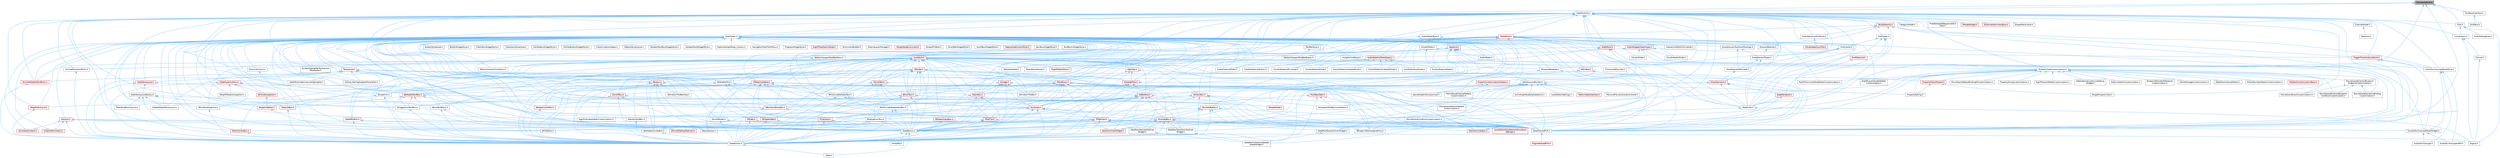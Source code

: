 digraph "CompositeFont.h"
{
 // INTERACTIVE_SVG=YES
 // LATEX_PDF_SIZE
  bgcolor="transparent";
  edge [fontname=Helvetica,fontsize=10,labelfontname=Helvetica,labelfontsize=10];
  node [fontname=Helvetica,fontsize=10,shape=box,height=0.2,width=0.4];
  Node1 [id="Node000001",label="CompositeFont.h",height=0.2,width=0.4,color="gray40", fillcolor="grey60", style="filled", fontcolor="black",tooltip=" "];
  Node1 -> Node2 [id="edge1_Node000001_Node000002",dir="back",color="steelblue1",style="solid",tooltip=" "];
  Node2 [id="Node000002",label="Font.h",height=0.2,width=0.4,color="grey40", fillcolor="white", style="filled",URL="$d8/dd1/Font_8h.html",tooltip=" "];
  Node2 -> Node3 [id="edge2_Node000002_Node000003",dir="back",color="steelblue1",style="solid",tooltip=" "];
  Node3 [id="Node000003",label="AudioDebugDraw.h",height=0.2,width=0.4,color="grey40", fillcolor="white", style="filled",URL="$df/d56/AudioDebugDraw_8h.html",tooltip=" "];
  Node2 -> Node4 [id="edge3_Node000002_Node000004",dir="back",color="steelblue1",style="solid",tooltip=" "];
  Node4 [id="Node000004",label="CanvasItem.h",height=0.2,width=0.4,color="grey40", fillcolor="white", style="filled",URL="$dc/df2/CanvasItem_8h.html",tooltip=" "];
  Node4 -> Node5 [id="edge4_Node000004_Node000005",dir="back",color="steelblue1",style="solid",tooltip=" "];
  Node5 [id="Node000005",label="Canvas.h",height=0.2,width=0.4,color="grey40", fillcolor="white", style="filled",URL="$dc/dd4/Canvas_8h.html",tooltip=" "];
  Node5 -> Node6 [id="edge5_Node000005_Node000006",dir="back",color="steelblue1",style="solid",tooltip=" "];
  Node6 [id="Node000006",label="Engine.h",height=0.2,width=0.4,color="grey40", fillcolor="white", style="filled",URL="$d1/d34/Public_2Engine_8h.html",tooltip=" "];
  Node4 -> Node6 [id="edge6_Node000004_Node000006",dir="back",color="steelblue1",style="solid",tooltip=" "];
  Node2 -> Node6 [id="edge7_Node000002_Node000006",dir="back",color="steelblue1",style="solid",tooltip=" "];
  Node1 -> Node7 [id="edge8_Node000001_Node000007",dir="back",color="steelblue1",style="solid",tooltip=" "];
  Node7 [id="Node000007",label="FontFaceInterface.h",height=0.2,width=0.4,color="grey40", fillcolor="white", style="filled",URL="$d1/dbe/FontFaceInterface_8h.html",tooltip=" "];
  Node7 -> Node8 [id="edge9_Node000007_Node000008",dir="back",color="steelblue1",style="solid",tooltip=" "];
  Node8 [id="Node000008",label="FontFace.h",height=0.2,width=0.4,color="grey40", fillcolor="white", style="filled",URL="$d7/ddb/FontFace_8h.html",tooltip=" "];
  Node1 -> Node9 [id="edge10_Node000001_Node000009",dir="back",color="steelblue1",style="solid",tooltip=" "];
  Node9 [id="Node000009",label="SlateCore.h",height=0.2,width=0.4,color="grey40", fillcolor="white", style="filled",URL="$dc/d03/SlateCore_8h.html",tooltip=" "];
  Node9 -> Node6 [id="edge11_Node000009_Node000006",dir="back",color="steelblue1",style="solid",tooltip=" "];
  Node9 -> Node10 [id="edge12_Node000009_Node000010",dir="back",color="steelblue1",style="solid",tooltip=" "];
  Node10 [id="Node000010",label="SlateBasics.h",height=0.2,width=0.4,color="grey40", fillcolor="white", style="filled",URL="$da/d2f/SlateBasics_8h.html",tooltip=" "];
  Node10 -> Node6 [id="edge13_Node000010_Node000006",dir="back",color="steelblue1",style="solid",tooltip=" "];
  Node10 -> Node11 [id="edge14_Node000010_Node000011",dir="back",color="steelblue1",style="solid",tooltip=" "];
  Node11 [id="Node000011",label="Slate.h",height=0.2,width=0.4,color="grey40", fillcolor="white", style="filled",URL="$d2/dc0/Slate_8h.html",tooltip=" "];
  Node10 -> Node12 [id="edge15_Node000010_Node000012",dir="back",color="steelblue1",style="solid",tooltip=" "];
  Node12 [id="Node000012",label="SlateExtras.h",height=0.2,width=0.4,color="grey40", fillcolor="white", style="filled",URL="$d8/dec/SlateExtras_8h.html",tooltip=" "];
  Node12 -> Node11 [id="edge16_Node000012_Node000011",dir="back",color="steelblue1",style="solid",tooltip=" "];
  Node10 -> Node13 [id="edge17_Node000010_Node000013",dir="back",color="steelblue1",style="solid",tooltip=" "];
  Node13 [id="Node000013",label="UnrealEd.h",height=0.2,width=0.4,color="grey40", fillcolor="white", style="filled",URL="$d2/d5f/UnrealEd_8h.html",tooltip=" "];
  Node1 -> Node14 [id="edge18_Node000001_Node000014",dir="back",color="steelblue1",style="solid",tooltip=" "];
  Node14 [id="Node000014",label="SlateFontInfo.h",height=0.2,width=0.4,color="grey40", fillcolor="white", style="filled",URL="$dc/dfb/SlateFontInfo_8h.html",tooltip=" "];
  Node14 -> Node15 [id="edge19_Node000014_Node000015",dir="back",color="steelblue1",style="solid",tooltip=" "];
  Node15 [id="Node000015",label="AudioMeterStyle.h",height=0.2,width=0.4,color="grey40", fillcolor="white", style="filled",URL="$de/d18/AudioMeterStyle_8h.html",tooltip=" "];
  Node15 -> Node16 [id="edge20_Node000015_Node000016",dir="back",color="steelblue1",style="solid",tooltip=" "];
  Node16 [id="Node000016",label="AudioMaterialMeter.h",height=0.2,width=0.4,color="grey40", fillcolor="white", style="filled",URL="$d7/dc3/AudioMaterialMeter_8h.html",tooltip=" "];
  Node15 -> Node17 [id="edge21_Node000015_Node000017",dir="back",color="steelblue1",style="solid",tooltip=" "];
  Node17 [id="Node000017",label="AudioMeter.h",height=0.2,width=0.4,color="grey40", fillcolor="white", style="filled",URL="$de/db0/AudioMeter_8h.html",tooltip=" "];
  Node15 -> Node18 [id="edge22_Node000015_Node000018",dir="back",color="steelblue1",style="solid",tooltip=" "];
  Node18 [id="Node000018",label="SAudioMeter.h",height=0.2,width=0.4,color="grey40", fillcolor="white", style="filled",URL="$d5/d48/SAudioMeter_8h.html",tooltip=" "];
  Node18 -> Node17 [id="edge23_Node000018_Node000017",dir="back",color="steelblue1",style="solid",tooltip=" "];
  Node18 -> Node19 [id="edge24_Node000018_Node000019",dir="back",color="steelblue1",style="solid",tooltip=" "];
  Node19 [id="Node000019",label="SAudioMaterialMeter.h",height=0.2,width=0.4,color="grey40", fillcolor="white", style="filled",URL="$d9/da6/SAudioMaterialMeter_8h.html",tooltip=" "];
  Node14 -> Node20 [id="edge25_Node000014_Node000020",dir="back",color="steelblue1",style="solid",tooltip=" "];
  Node20 [id="Node000020",label="AudioOscilloscopePanelStyle.h",height=0.2,width=0.4,color="grey40", fillcolor="white", style="filled",URL="$d7/d56/AudioOscilloscopePanelStyle_8h.html",tooltip=" "];
  Node20 -> Node21 [id="edge26_Node000020_Node000021",dir="back",color="steelblue1",style="solid",tooltip=" "];
  Node21 [id="Node000021",label="AudioOscilloscope.h",height=0.2,width=0.4,color="grey40", fillcolor="white", style="filled",URL="$d5/d81/AudioOscilloscope_8h.html",tooltip=" "];
  Node20 -> Node22 [id="edge27_Node000020_Node000022",dir="back",color="steelblue1",style="solid",tooltip=" "];
  Node22 [id="Node000022",label="AudioOscilloscopeUMG.h",height=0.2,width=0.4,color="grey40", fillcolor="white", style="filled",URL="$df/de7/AudioOscilloscopeUMG_8h.html",tooltip=" "];
  Node20 -> Node23 [id="edge28_Node000020_Node000023",dir="back",color="steelblue1",style="solid",tooltip=" "];
  Node23 [id="Node000023",label="SAudioOscilloscopePanelWidget.h",height=0.2,width=0.4,color="grey40", fillcolor="white", style="filled",URL="$db/d7e/SAudioOscilloscopePanelWidget_8h.html",tooltip=" "];
  Node23 -> Node21 [id="edge29_Node000023_Node000021",dir="back",color="steelblue1",style="solid",tooltip=" "];
  Node23 -> Node22 [id="edge30_Node000023_Node000022",dir="back",color="steelblue1",style="solid",tooltip=" "];
  Node14 -> Node24 [id="edge31_Node000014_Node000024",dir="back",color="steelblue1",style="solid",tooltip=" "];
  Node24 [id="Node000024",label="AudioSpectrumPlotStyle.h",height=0.2,width=0.4,color="grey40", fillcolor="white", style="filled",URL="$d8/dfa/AudioSpectrumPlotStyle_8h.html",tooltip=" "];
  Node24 -> Node25 [id="edge32_Node000024_Node000025",dir="back",color="steelblue1",style="solid",tooltip=" "];
  Node25 [id="Node000025",label="SAudioSpectrumPlot.h",height=0.2,width=0.4,color="red", fillcolor="#FFF0F0", style="filled",URL="$dd/ddf/SAudioSpectrumPlot_8h.html",tooltip=" "];
  Node14 -> Node4 [id="edge33_Node000014_Node000004",dir="back",color="steelblue1",style="solid",tooltip=" "];
  Node14 -> Node28 [id="edge34_Node000014_Node000028",dir="back",color="steelblue1",style="solid",tooltip=" "];
  Node28 [id="Node000028",label="CategoryModel.h",height=0.2,width=0.4,color="grey40", fillcolor="white", style="filled",URL="$db/dfe/CategoryModel_8h.html",tooltip=" "];
  Node14 -> Node29 [id="edge35_Node000014_Node000029",dir="back",color="steelblue1",style="solid",tooltip=" "];
  Node29 [id="Node000029",label="ChannelModel.h",height=0.2,width=0.4,color="grey40", fillcolor="white", style="filled",URL="$de/d30/ChannelModel_8h.html",tooltip=" "];
  Node29 -> Node30 [id="edge36_Node000029_Node000030",dir="back",color="steelblue1",style="solid",tooltip=" "];
  Node30 [id="Node000030",label="Selection.h",height=0.2,width=0.4,color="grey40", fillcolor="white", style="filled",URL="$dd/dc2/Editor_2Sequencer_2Public_2MVVM_2Selection_2Selection_8h.html",tooltip=" "];
  Node14 -> Node31 [id="edge37_Node000014_Node000031",dir="back",color="steelblue1",style="solid",tooltip=" "];
  Node31 [id="Node000031",label="DetailLayoutBuilder.h",height=0.2,width=0.4,color="grey40", fillcolor="white", style="filled",URL="$d1/df5/DetailLayoutBuilder_8h.html",tooltip=" "];
  Node31 -> Node32 [id="edge38_Node000031_Node000032",dir="back",color="steelblue1",style="solid",tooltip=" "];
  Node32 [id="Node000032",label="AnimGraphNodeAlphaOptions.h",height=0.2,width=0.4,color="grey40", fillcolor="white", style="filled",URL="$d6/df6/AnimGraphNodeAlphaOptions_8h.html",tooltip=" "];
  Node31 -> Node33 [id="edge39_Node000031_Node000033",dir="back",color="steelblue1",style="solid",tooltip=" "];
  Node33 [id="Node000033",label="AudioEditorSettings.h",height=0.2,width=0.4,color="grey40", fillcolor="white", style="filled",URL="$da/d86/AudioEditorSettings_8h.html",tooltip=" "];
  Node31 -> Node34 [id="edge40_Node000031_Node000034",dir="back",color="steelblue1",style="solid",tooltip=" "];
  Node34 [id="Node000034",label="DataflowCollectionSpread\lSheetWidget.h",height=0.2,width=0.4,color="grey40", fillcolor="white", style="filled",URL="$da/da3/DataflowCollectionSpreadSheetWidget_8h.html",tooltip=" "];
  Node31 -> Node35 [id="edge41_Node000031_Node000035",dir="back",color="steelblue1",style="solid",tooltip=" "];
  Node35 [id="Node000035",label="DataflowFacesOutlinerWidget.h",height=0.2,width=0.4,color="grey40", fillcolor="white", style="filled",URL="$d1/d1c/DataflowFacesOutlinerWidget_8h.html",tooltip=" "];
  Node35 -> Node34 [id="edge42_Node000035_Node000034",dir="back",color="steelblue1",style="solid",tooltip=" "];
  Node31 -> Node36 [id="edge43_Node000031_Node000036",dir="back",color="steelblue1",style="solid",tooltip=" "];
  Node36 [id="Node000036",label="DataflowTransformOutliner\lWidget.h",height=0.2,width=0.4,color="grey40", fillcolor="white", style="filled",URL="$d8/df9/DataflowTransformOutlinerWidget_8h.html",tooltip=" "];
  Node36 -> Node34 [id="edge44_Node000036_Node000034",dir="back",color="steelblue1",style="solid",tooltip=" "];
  Node31 -> Node37 [id="edge45_Node000031_Node000037",dir="back",color="steelblue1",style="solid",tooltip=" "];
  Node37 [id="Node000037",label="DataflowVerticesOutliner\lWidget.h",height=0.2,width=0.4,color="grey40", fillcolor="white", style="filled",URL="$dd/deb/DataflowVerticesOutlinerWidget_8h.html",tooltip=" "];
  Node37 -> Node34 [id="edge46_Node000037_Node000034",dir="back",color="steelblue1",style="solid",tooltip=" "];
  Node31 -> Node38 [id="edge47_Node000031_Node000038",dir="back",color="steelblue1",style="solid",tooltip=" "];
  Node38 [id="Node000038",label="DeformableInterface.h",height=0.2,width=0.4,color="red", fillcolor="#FFF0F0", style="filled",URL="$da/d3e/DeformableInterface_8h.html",tooltip=" "];
  Node31 -> Node51 [id="edge48_Node000031_Node000051",dir="back",color="steelblue1",style="solid",tooltip=" "];
  Node51 [id="Node000051",label="GameModeInfoCustomizer.h",height=0.2,width=0.4,color="grey40", fillcolor="white", style="filled",URL="$d5/df3/GameModeInfoCustomizer_8h.html",tooltip=" "];
  Node31 -> Node52 [id="edge49_Node000031_Node000052",dir="back",color="steelblue1",style="solid",tooltip=" "];
  Node52 [id="Node000052",label="PerlinNoiseChannelDetails\lCustomization.h",height=0.2,width=0.4,color="grey40", fillcolor="white", style="filled",URL="$d6/df3/PerlinNoiseChannelDetailsCustomization_8h.html",tooltip=" "];
  Node31 -> Node53 [id="edge50_Node000031_Node000053",dir="back",color="steelblue1",style="solid",tooltip=" "];
  Node53 [id="Node000053",label="PersonaPreviewSceneController.h",height=0.2,width=0.4,color="grey40", fillcolor="white", style="filled",URL="$df/de2/PersonaPreviewSceneController_8h.html",tooltip=" "];
  Node31 -> Node54 [id="edge51_Node000031_Node000054",dir="back",color="steelblue1",style="solid",tooltip=" "];
  Node54 [id="Node000054",label="PropertyEditing.h",height=0.2,width=0.4,color="grey40", fillcolor="white", style="filled",URL="$d9/d30/PropertyEditing_8h.html",tooltip=" "];
  Node31 -> Node55 [id="edge52_Node000031_Node000055",dir="back",color="steelblue1",style="solid",tooltip=" "];
  Node55 [id="Node000055",label="SelectionViewWidget.h",height=0.2,width=0.4,color="red", fillcolor="#FFF0F0", style="filled",URL="$dc/db5/SelectionViewWidget_8h.html",tooltip=" "];
  Node14 -> Node62 [id="edge53_Node000014_Node000062",dir="back",color="steelblue1",style="solid",tooltip=" "];
  Node62 [id="Node000062",label="DrawElementTypes.h",height=0.2,width=0.4,color="grey40", fillcolor="white", style="filled",URL="$df/d5c/DrawElementTypes_8h.html",tooltip=" "];
  Node62 -> Node63 [id="edge54_Node000062_Node000063",dir="back",color="steelblue1",style="solid",tooltip=" "];
  Node63 [id="Node000063",label="DrawElementPayloads.h",height=0.2,width=0.4,color="grey40", fillcolor="white", style="filled",URL="$d9/d97/DrawElementPayloads_8h.html",tooltip=" "];
  Node63 -> Node64 [id="edge55_Node000063_Node000064",dir="back",color="steelblue1",style="solid",tooltip=" "];
  Node64 [id="Node000064",label="DrawElements.h",height=0.2,width=0.4,color="red", fillcolor="#FFF0F0", style="filled",URL="$d8/d4c/DrawElements_8h.html",tooltip=" "];
  Node64 -> Node222 [id="edge56_Node000064_Node000222",dir="back",color="steelblue1",style="solid",tooltip=" "];
  Node222 [id="Node000222",label="SSpinBox.h",height=0.2,width=0.4,color="red", fillcolor="#FFF0F0", style="filled",URL="$d5/da5/SSpinBox_8h.html",tooltip=" "];
  Node222 -> Node207 [id="edge57_Node000222_Node000207",dir="back",color="steelblue1",style="solid",tooltip=" "];
  Node207 [id="Node000207",label="SNumericEntryBox.h",height=0.2,width=0.4,color="red", fillcolor="#FFF0F0", style="filled",URL="$d8/d1a/SNumericEntryBox_8h.html",tooltip=" "];
  Node207 -> Node208 [id="edge58_Node000207_Node000208",dir="back",color="steelblue1",style="solid",tooltip=" "];
  Node208 [id="Node000208",label="SRotatorInputBox.h",height=0.2,width=0.4,color="red", fillcolor="#FFF0F0", style="filled",URL="$de/dd2/SRotatorInputBox_8h.html",tooltip=" "];
  Node208 -> Node12 [id="edge59_Node000208_Node000012",dir="back",color="steelblue1",style="solid",tooltip=" "];
  Node207 -> Node213 [id="edge60_Node000207_Node000213",dir="back",color="steelblue1",style="solid",tooltip=" "];
  Node213 [id="Node000213",label="SVectorInputBox.h",height=0.2,width=0.4,color="grey40", fillcolor="white", style="filled",URL="$df/d44/SVectorInputBox_8h.html",tooltip=" "];
  Node213 -> Node12 [id="edge61_Node000213_Node000012",dir="back",color="steelblue1",style="solid",tooltip=" "];
  Node207 -> Node12 [id="edge62_Node000207_Node000012",dir="back",color="steelblue1",style="solid",tooltip=" "];
  Node222 -> Node10 [id="edge63_Node000222_Node000010",dir="back",color="steelblue1",style="solid",tooltip=" "];
  Node222 -> Node12 [id="edge64_Node000222_Node000012",dir="back",color="steelblue1",style="solid",tooltip=" "];
  Node64 -> Node224 [id="edge65_Node000064_Node000224",dir="back",color="steelblue1",style="solid",tooltip=" "];
  Node224 [id="Node000224",label="STableRow.h",height=0.2,width=0.4,color="red", fillcolor="#FFF0F0", style="filled",URL="$d8/d43/STableRow_8h.html",tooltip=" "];
  Node224 -> Node36 [id="edge66_Node000224_Node000036",dir="back",color="steelblue1",style="solid",tooltip=" "];
  Node224 -> Node37 [id="edge67_Node000224_Node000037",dir="back",color="steelblue1",style="solid",tooltip=" "];
  Node224 -> Node186 [id="edge68_Node000224_Node000186",dir="back",color="steelblue1",style="solid",tooltip=" "];
  Node186 [id="Node000186",label="SComboBox.h",height=0.2,width=0.4,color="red", fillcolor="#FFF0F0", style="filled",URL="$d2/dd5/SComboBox_8h.html",tooltip=" "];
  Node186 -> Node36 [id="edge69_Node000186_Node000036",dir="back",color="steelblue1",style="solid",tooltip=" "];
  Node186 -> Node37 [id="edge70_Node000186_Node000037",dir="back",color="steelblue1",style="solid",tooltip=" "];
  Node186 -> Node187 [id="edge71_Node000186_Node000187",dir="back",color="steelblue1",style="solid",tooltip=" "];
  Node187 [id="Node000187",label="LevelEditorPlayNetworkEmulation\lSettings.h",height=0.2,width=0.4,color="red", fillcolor="#FFF0F0", style="filled",URL="$d4/d35/LevelEditorPlayNetworkEmulationSettings_8h.html",tooltip=" "];
  Node186 -> Node23 [id="edge72_Node000186_Node000023",dir="back",color="steelblue1",style="solid",tooltip=" "];
  Node186 -> Node191 [id="edge73_Node000186_Node000191",dir="back",color="steelblue1",style="solid",tooltip=" "];
  Node191 [id="Node000191",label="SEditableComboBox.h",height=0.2,width=0.4,color="grey40", fillcolor="white", style="filled",URL="$d0/d8c/SEditableComboBox_8h.html",tooltip=" "];
  Node191 -> Node12 [id="edge74_Node000191_Node000012",dir="back",color="steelblue1",style="solid",tooltip=" "];
  Node186 -> Node193 [id="edge75_Node000186_Node000193",dir="back",color="steelblue1",style="solid",tooltip=" "];
  Node193 [id="Node000193",label="SNameComboBox.h",height=0.2,width=0.4,color="red", fillcolor="#FFF0F0", style="filled",URL="$d8/d4b/SNameComboBox_8h.html",tooltip=" "];
  Node186 -> Node197 [id="edge76_Node000186_Node000197",dir="back",color="steelblue1",style="solid",tooltip=" "];
  Node197 [id="Node000197",label="STextComboBox.h",height=0.2,width=0.4,color="red", fillcolor="#FFF0F0", style="filled",URL="$d6/d14/STextComboBox_8h.html",tooltip=" "];
  Node197 -> Node12 [id="edge77_Node000197_Node000012",dir="back",color="steelblue1",style="solid",tooltip=" "];
  Node186 -> Node55 [id="edge78_Node000186_Node000055",dir="back",color="steelblue1",style="solid",tooltip=" "];
  Node186 -> Node10 [id="edge79_Node000186_Node000010",dir="back",color="steelblue1",style="solid",tooltip=" "];
  Node186 -> Node12 [id="edge80_Node000186_Node000012",dir="back",color="steelblue1",style="solid",tooltip=" "];
  Node186 -> Node170 [id="edge81_Node000186_Node000170",dir="back",color="steelblue1",style="solid",tooltip=" "];
  Node170 [id="Node000170",label="SlateSharedPCH.h",height=0.2,width=0.4,color="grey40", fillcolor="white", style="filled",URL="$d1/dfc/SlateSharedPCH_8h.html",tooltip=" "];
  Node170 -> Node171 [id="edge82_Node000170_Node000171",dir="back",color="steelblue1",style="solid",tooltip=" "];
  Node171 [id="Node000171",label="EngineSharedPCH.h",height=0.2,width=0.4,color="red", fillcolor="#FFF0F0", style="filled",URL="$dc/dbb/EngineSharedPCH_8h.html",tooltip=" "];
  Node224 -> Node318 [id="edge83_Node000224_Node000318",dir="back",color="steelblue1",style="solid",tooltip=" "];
  Node318 [id="Node000318",label="SKeySelector.h",height=0.2,width=0.4,color="grey40", fillcolor="white", style="filled",URL="$de/d62/SKeySelector_8h.html",tooltip=" "];
  Node224 -> Node319 [id="edge84_Node000224_Node000319",dir="back",color="steelblue1",style="solid",tooltip=" "];
  Node319 [id="Node000319",label="SKismetDebugTreeView.h",height=0.2,width=0.4,color="red", fillcolor="#FFF0F0", style="filled",URL="$dc/df5/SKismetDebugTreeView_8h.html",tooltip=" "];
  Node224 -> Node321 [id="edge85_Node000224_Node000321",dir="back",color="steelblue1",style="solid",tooltip=" "];
  Node321 [id="Node000321",label="SListView.h",height=0.2,width=0.4,color="red", fillcolor="#FFF0F0", style="filled",URL="$db/db5/SListView_8h.html",tooltip=" "];
  Node321 -> Node322 [id="edge86_Node000321_Node000322",dir="back",color="steelblue1",style="solid",tooltip=" "];
  Node322 [id="Node000322",label="RigVMVariableDetailCustomization.h",height=0.2,width=0.4,color="grey40", fillcolor="white", style="filled",URL="$d3/d24/RigVMVariableDetailCustomization_8h.html",tooltip=" "];
  Node321 -> Node186 [id="edge87_Node000321_Node000186",dir="back",color="steelblue1",style="solid",tooltip=" "];
  Node321 -> Node324 [id="edge88_Node000321_Node000324",dir="back",color="steelblue1",style="solid",tooltip=" "];
  Node324 [id="Node000324",label="STileView.h",height=0.2,width=0.4,color="red", fillcolor="#FFF0F0", style="filled",URL="$da/dd5/STileView_8h.html",tooltip=" "];
  Node324 -> Node10 [id="edge89_Node000324_Node000010",dir="back",color="steelblue1",style="solid",tooltip=" "];
  Node324 -> Node12 [id="edge90_Node000324_Node000012",dir="back",color="steelblue1",style="solid",tooltip=" "];
  Node321 -> Node326 [id="edge91_Node000321_Node000326",dir="back",color="steelblue1",style="solid",tooltip=" "];
  Node326 [id="Node000326",label="STreeView.h",height=0.2,width=0.4,color="red", fillcolor="#FFF0F0", style="filled",URL="$de/dea/STreeView_8h.html",tooltip=" "];
  Node326 -> Node35 [id="edge92_Node000326_Node000035",dir="back",color="steelblue1",style="solid",tooltip=" "];
  Node326 -> Node36 [id="edge93_Node000326_Node000036",dir="back",color="steelblue1",style="solid",tooltip=" "];
  Node326 -> Node37 [id="edge94_Node000326_Node000037",dir="back",color="steelblue1",style="solid",tooltip=" "];
  Node326 -> Node330 [id="edge95_Node000326_Node000330",dir="back",color="steelblue1",style="solid",tooltip=" "];
  Node330 [id="Node000330",label="SBlueprintNamespaceEntry.h",height=0.2,width=0.4,color="grey40", fillcolor="white", style="filled",URL="$d4/d22/SBlueprintNamespaceEntry_8h.html",tooltip=" "];
  Node326 -> Node318 [id="edge96_Node000326_Node000318",dir="back",color="steelblue1",style="solid",tooltip=" "];
  Node326 -> Node319 [id="edge97_Node000326_Node000319",dir="back",color="steelblue1",style="solid",tooltip=" "];
  Node326 -> Node201 [id="edge98_Node000326_Node000201",dir="back",color="steelblue1",style="solid",tooltip=" "];
  Node201 [id="Node000201",label="SSCSEditor.h",height=0.2,width=0.4,color="grey40", fillcolor="white", style="filled",URL="$d0/d2e/SSCSEditor_8h.html",tooltip=" "];
  Node326 -> Node10 [id="edge99_Node000326_Node000010",dir="back",color="steelblue1",style="solid",tooltip=" "];
  Node326 -> Node12 [id="edge100_Node000326_Node000012",dir="back",color="steelblue1",style="solid",tooltip=" "];
  Node326 -> Node170 [id="edge101_Node000326_Node000170",dir="back",color="steelblue1",style="solid",tooltip=" "];
  Node321 -> Node10 [id="edge102_Node000321_Node000010",dir="back",color="steelblue1",style="solid",tooltip=" "];
  Node321 -> Node12 [id="edge103_Node000321_Node000012",dir="back",color="steelblue1",style="solid",tooltip=" "];
  Node321 -> Node170 [id="edge104_Node000321_Node000170",dir="back",color="steelblue1",style="solid",tooltip=" "];
  Node224 -> Node201 [id="edge105_Node000224_Node000201",dir="back",color="steelblue1",style="solid",tooltip=" "];
  Node224 -> Node347 [id="edge106_Node000224_Node000347",dir="back",color="steelblue1",style="solid",tooltip=" "];
  Node347 [id="Node000347",label="SSuggestionTextBox.h",height=0.2,width=0.4,color="grey40", fillcolor="white", style="filled",URL="$d1/df9/SSuggestionTextBox_8h.html",tooltip=" "];
  Node347 -> Node12 [id="edge107_Node000347_Node000012",dir="back",color="steelblue1",style="solid",tooltip=" "];
  Node224 -> Node326 [id="edge108_Node000224_Node000326",dir="back",color="steelblue1",style="solid",tooltip=" "];
  Node224 -> Node55 [id="edge109_Node000224_Node000055",dir="back",color="steelblue1",style="solid",tooltip=" "];
  Node224 -> Node10 [id="edge110_Node000224_Node000010",dir="back",color="steelblue1",style="solid",tooltip=" "];
  Node224 -> Node12 [id="edge111_Node000224_Node000012",dir="back",color="steelblue1",style="solid",tooltip=" "];
  Node224 -> Node170 [id="edge112_Node000224_Node000170",dir="back",color="steelblue1",style="solid",tooltip=" "];
  Node64 -> Node9 [id="edge113_Node000064_Node000009",dir="back",color="steelblue1",style="solid",tooltip=" "];
  Node64 -> Node670 [id="edge114_Node000064_Node000670",dir="back",color="steelblue1",style="solid",tooltip=" "];
  Node670 [id="Node000670",label="SlateRenderer.h",height=0.2,width=0.4,color="red", fillcolor="#FFF0F0", style="filled",URL="$d7/d93/SlateRenderer_8h.html",tooltip=" "];
  Node670 -> Node9 [id="edge115_Node000670_Node000009",dir="back",color="steelblue1",style="solid",tooltip=" "];
  Node670 -> Node170 [id="edge116_Node000670_Node000170",dir="back",color="steelblue1",style="solid",tooltip=" "];
  Node64 -> Node170 [id="edge117_Node000064_Node000170",dir="back",color="steelblue1",style="solid",tooltip=" "];
  Node62 -> Node64 [id="edge118_Node000062_Node000064",dir="back",color="steelblue1",style="solid",tooltip=" "];
  Node14 -> Node980 [id="edge119_Node000014_Node000980",dir="back",color="steelblue1",style="solid",tooltip=" "];
  Node980 [id="Node000980",label="FixedSampledSequenceGrid\lData.h",height=0.2,width=0.4,color="grey40", fillcolor="white", style="filled",URL="$db/db1/FixedSampledSequenceGridData_8h.html",tooltip=" "];
  Node14 -> Node2 [id="edge120_Node000014_Node000002",dir="back",color="steelblue1",style="solid",tooltip=" "];
  Node14 -> Node981 [id="edge121_Node000014_Node000981",dir="back",color="steelblue1",style="solid",tooltip=" "];
  Node981 [id="Node000981",label="FontCache.h",height=0.2,width=0.4,color="grey40", fillcolor="white", style="filled",URL="$d0/db4/FontCache_8h.html",tooltip=" "];
  Node981 -> Node63 [id="edge122_Node000981_Node000063",dir="back",color="steelblue1",style="solid",tooltip=" "];
  Node981 -> Node62 [id="edge123_Node000981_Node000062",dir="back",color="steelblue1",style="solid",tooltip=" "];
  Node981 -> Node9 [id="edge124_Node000981_Node000009",dir="back",color="steelblue1",style="solid",tooltip=" "];
  Node14 -> Node982 [id="edge125_Node000014_Node000982",dir="back",color="steelblue1",style="solid",tooltip=" "];
  Node982 [id="Node000982",label="FontTypes.h",height=0.2,width=0.4,color="grey40", fillcolor="white", style="filled",URL="$d9/dd5/FontTypes_8h.html",tooltip=" "];
  Node982 -> Node981 [id="edge126_Node000982_Node000981",dir="back",color="steelblue1",style="solid",tooltip=" "];
  Node982 -> Node983 [id="edge127_Node000982_Node000983",dir="back",color="steelblue1",style="solid",tooltip=" "];
  Node983 [id="Node000983",label="FontMeasure.h",height=0.2,width=0.4,color="red", fillcolor="#FFF0F0", style="filled",URL="$d7/db9/FontMeasure_8h.html",tooltip=" "];
  Node983 -> Node9 [id="edge128_Node000983_Node000009",dir="back",color="steelblue1",style="solid",tooltip=" "];
  Node982 -> Node9 [id="edge129_Node000982_Node000009",dir="back",color="steelblue1",style="solid",tooltip=" "];
  Node982 -> Node670 [id="edge130_Node000982_Node000670",dir="back",color="steelblue1",style="solid",tooltip=" "];
  Node14 -> Node984 [id="edge131_Node000014_Node000984",dir="back",color="steelblue1",style="solid",tooltip=" "];
  Node984 [id="Node000984",label="IPropertyTypeCustomization.h",height=0.2,width=0.4,color="grey40", fillcolor="white", style="filled",URL="$d0/dae/IPropertyTypeCustomization_8h.html",tooltip=" "];
  Node984 -> Node985 [id="edge132_Node000984_Node000985",dir="back",color="steelblue1",style="solid",tooltip=" "];
  Node985 [id="Node000985",label="BlueprintMemberReference\lCustomization.h",height=0.2,width=0.4,color="grey40", fillcolor="white", style="filled",URL="$dc/dff/BlueprintMemberReferenceCustomization_8h.html",tooltip=" "];
  Node984 -> Node986 [id="edge133_Node000984_Node000986",dir="back",color="steelblue1",style="solid",tooltip=" "];
  Node986 [id="Node000986",label="CacheManagerCustomization.h",height=0.2,width=0.4,color="grey40", fillcolor="white", style="filled",URL="$d3/dad/CacheManagerCustomization_8h.html",tooltip=" "];
  Node984 -> Node987 [id="edge134_Node000984_Node000987",dir="back",color="steelblue1",style="solid",tooltip=" "];
  Node987 [id="Node000987",label="DataflowInstanceDetails.h",height=0.2,width=0.4,color="grey40", fillcolor="white", style="filled",URL="$da/db0/DataflowInstanceDetails_8h.html",tooltip=" "];
  Node984 -> Node988 [id="edge135_Node000984_Node000988",dir="back",color="steelblue1",style="solid",tooltip=" "];
  Node988 [id="Node000988",label="FrameNumberDetailsCustomization.h",height=0.2,width=0.4,color="grey40", fillcolor="white", style="filled",URL="$df/db2/FrameNumberDetailsCustomization_8h.html",tooltip=" "];
  Node984 -> Node187 [id="edge136_Node000984_Node000187",dir="back",color="steelblue1",style="solid",tooltip=" "];
  Node984 -> Node628 [id="edge137_Node000984_Node000628",dir="back",color="steelblue1",style="solid",tooltip=" "];
  Node628 [id="Node000628",label="MediaIOCustomizationBase.h",height=0.2,width=0.4,color="red", fillcolor="#FFF0F0", style="filled",URL="$d2/dd0/MediaIOCustomizationBase_8h.html",tooltip=" "];
  Node984 -> Node183 [id="edge138_Node000984_Node000183",dir="back",color="steelblue1",style="solid",tooltip=" "];
  Node183 [id="Node000183",label="MovieSceneConditionCustomization.h",height=0.2,width=0.4,color="grey40", fillcolor="white", style="filled",URL="$db/d7d/MovieSceneConditionCustomization_8h.html",tooltip=" "];
  Node984 -> Node989 [id="edge139_Node000984_Node000989",dir="back",color="steelblue1",style="solid",tooltip=" "];
  Node989 [id="Node000989",label="MovieSceneDirectorBlueprint\lConditionCustomization.h",height=0.2,width=0.4,color="grey40", fillcolor="white", style="filled",URL="$d5/d68/MovieSceneDirectorBlueprintConditionCustomization_8h.html",tooltip=" "];
  Node984 -> Node990 [id="edge140_Node000984_Node000990",dir="back",color="steelblue1",style="solid",tooltip=" "];
  Node990 [id="Node000990",label="MovieSceneDirectorBlueprint\lEndpointCustomization.h",height=0.2,width=0.4,color="grey40", fillcolor="white", style="filled",URL="$dd/d5d/MovieSceneDirectorBlueprintEndpointCustomization_8h.html",tooltip=" "];
  Node990 -> Node989 [id="edge141_Node000990_Node000989",dir="back",color="steelblue1",style="solid",tooltip=" "];
  Node990 -> Node991 [id="edge142_Node000990_Node000991",dir="back",color="steelblue1",style="solid",tooltip=" "];
  Node991 [id="Node000991",label="MovieSceneDynamicBinding\lCustomization.h",height=0.2,width=0.4,color="grey40", fillcolor="white", style="filled",URL="$d7/d1a/MovieSceneDynamicBindingCustomization_8h.html",tooltip=" "];
  Node990 -> Node992 [id="edge143_Node000990_Node000992",dir="back",color="steelblue1",style="solid",tooltip=" "];
  Node992 [id="Node000992",label="MovieSceneEventCustomization.h",height=0.2,width=0.4,color="grey40", fillcolor="white", style="filled",URL="$d7/d00/MovieSceneEventCustomization_8h.html",tooltip=" "];
  Node984 -> Node991 [id="edge144_Node000984_Node000991",dir="back",color="steelblue1",style="solid",tooltip=" "];
  Node984 -> Node992 [id="edge145_Node000984_Node000992",dir="back",color="steelblue1",style="solid",tooltip=" "];
  Node984 -> Node993 [id="edge146_Node000984_Node000993",dir="back",color="steelblue1",style="solid",tooltip=" "];
  Node993 [id="Node000993",label="MovieSceneObjectBindingIDCustomization.h",height=0.2,width=0.4,color="grey40", fillcolor="white", style="filled",URL="$d9/d78/MovieSceneObjectBindingIDCustomization_8h.html",tooltip=" "];
  Node984 -> Node787 [id="edge147_Node000984_Node000787",dir="back",color="steelblue1",style="solid",tooltip=" "];
  Node787 [id="Node000787",label="MovieSceneSectionDetails\lCustomization.h",height=0.2,width=0.4,color="grey40", fillcolor="white", style="filled",URL="$d3/de7/MovieSceneSectionDetailsCustomization_8h.html",tooltip=" "];
  Node984 -> Node54 [id="edge148_Node000984_Node000054",dir="back",color="steelblue1",style="solid",tooltip=" "];
  Node984 -> Node614 [id="edge149_Node000984_Node000614",dir="back",color="steelblue1",style="solid",tooltip=" "];
  Node614 [id="Node000614",label="PropertyEditorModule.h",height=0.2,width=0.4,color="red", fillcolor="#FFF0F0", style="filled",URL="$d5/d90/PropertyEditorModule_8h.html",tooltip=" "];
  Node614 -> Node616 [id="edge150_Node000614_Node000616",dir="back",color="steelblue1",style="solid",tooltip=" "];
  Node616 [id="Node000616",label="ISinglePropertyView.h",height=0.2,width=0.4,color="grey40", fillcolor="white", style="filled",URL="$de/d4c/ISinglePropertyView_8h.html",tooltip=" "];
  Node614 -> Node54 [id="edge151_Node000614_Node000054",dir="back",color="steelblue1",style="solid",tooltip=" "];
  Node984 -> Node994 [id="edge152_Node000984_Node000994",dir="back",color="steelblue1",style="solid",tooltip=" "];
  Node994 [id="Node000994",label="PropertyGroupCustomization.h",height=0.2,width=0.4,color="grey40", fillcolor="white", style="filled",URL="$d1/d88/PropertyGroupCustomization_8h.html",tooltip=" "];
  Node984 -> Node682 [id="edge153_Node000984_Node000682",dir="back",color="steelblue1",style="solid",tooltip=" "];
  Node682 [id="Node000682",label="RigVMCommentNodeDetailCustomization.h",height=0.2,width=0.4,color="grey40", fillcolor="white", style="filled",URL="$de/ddb/RigVMCommentNodeDetailCustomization_8h.html",tooltip=" "];
  Node984 -> Node196 [id="edge154_Node000984_Node000196",dir="back",color="steelblue1",style="solid",tooltip=" "];
  Node196 [id="Node000196",label="RigVMLocalVariableDetail\lCustomization.h",height=0.2,width=0.4,color="grey40", fillcolor="white", style="filled",URL="$de/de8/RigVMLocalVariableDetailCustomization_8h.html",tooltip=" "];
  Node984 -> Node703 [id="edge155_Node000984_Node000703",dir="back",color="steelblue1",style="solid",tooltip=" "];
  Node703 [id="Node000703",label="RigVMVariantDetailCustomization.h",height=0.2,width=0.4,color="grey40", fillcolor="white", style="filled",URL="$d2/db8/RigVMVariantDetailCustomization_8h.html",tooltip=" "];
  Node984 -> Node623 [id="edge156_Node000984_Node000623",dir="back",color="steelblue1",style="solid",tooltip=" "];
  Node623 [id="Node000623",label="SStandaloneCustomizedValue\lWidget.h",height=0.2,width=0.4,color="grey40", fillcolor="white", style="filled",URL="$d9/dd7/SStandaloneCustomizedValueWidget_8h.html",tooltip=" "];
  Node984 -> Node636 [id="edge157_Node000984_Node000636",dir="back",color="steelblue1",style="solid",tooltip=" "];
  Node636 [id="Node000636",label="SubmixDetailsCustomization.h",height=0.2,width=0.4,color="grey40", fillcolor="white", style="filled",URL="$d8/d24/SubmixDetailsCustomization_8h.html",tooltip=" "];
  Node14 -> Node616 [id="edge158_Node000014_Node000616",dir="back",color="steelblue1",style="solid",tooltip=" "];
  Node14 -> Node995 [id="edge159_Node000014_Node000995",dir="back",color="steelblue1",style="solid",tooltip=" "];
  Node995 [id="Node000995",label="ISlateStyle.h",height=0.2,width=0.4,color="red", fillcolor="#FFF0F0", style="filled",URL="$dc/dfa/ISlateStyle_8h.html",tooltip=" "];
  Node995 -> Node996 [id="edge160_Node000995_Node000996",dir="back",color="steelblue1",style="solid",tooltip=" "];
  Node996 [id="Node000996",label="AppStyle.h",height=0.2,width=0.4,color="red", fillcolor="#FFF0F0", style="filled",URL="$d4/dba/AppStyle_8h.html",tooltip=" "];
  Node996 -> Node999 [id="edge161_Node000996_Node000999",dir="back",color="steelblue1",style="solid",tooltip=" "];
  Node999 [id="Node000999",label="CoreStyle.h",height=0.2,width=0.4,color="red", fillcolor="#FFF0F0", style="filled",URL="$d6/d45/CoreStyle_8h.html",tooltip=" "];
  Node999 -> Node1001 [id="edge162_Node000999_Node001001",dir="back",color="steelblue1",style="solid",tooltip=" "];
  Node1001 [id="Node001001",label="RigVMEditorStyle.h",height=0.2,width=0.4,color="red", fillcolor="#FFF0F0", style="filled",URL="$dd/d8a/RigVMEditorStyle_8h.html",tooltip=" "];
  Node999 -> Node330 [id="edge163_Node000999_Node000330",dir="back",color="steelblue1",style="solid",tooltip=" "];
  Node999 -> Node744 [id="edge164_Node000999_Node000744",dir="back",color="steelblue1",style="solid",tooltip=" "];
  Node744 [id="Node000744",label="SBorder.h",height=0.2,width=0.4,color="red", fillcolor="#FFF0F0", style="filled",URL="$d2/d10/SBorder_8h.html",tooltip=" "];
  Node744 -> Node746 [id="edge165_Node000744_Node000746",dir="back",color="steelblue1",style="solid",tooltip=" "];
  Node746 [id="Node000746",label="SButton.h",height=0.2,width=0.4,color="red", fillcolor="#FFF0F0", style="filled",URL="$d4/d2a/SButton_8h.html",tooltip=" "];
  Node746 -> Node177 [id="edge166_Node000746_Node000177",dir="back",color="steelblue1",style="solid",tooltip=" "];
  Node177 [id="Node000177",label="SBreadcrumbTrail.h",height=0.2,width=0.4,color="red", fillcolor="#FFF0F0", style="filled",URL="$d4/de2/SBreadcrumbTrail_8h.html",tooltip=" "];
  Node177 -> Node12 [id="edge167_Node000177_Node000012",dir="back",color="steelblue1",style="solid",tooltip=" "];
  Node746 -> Node191 [id="edge168_Node000746_Node000191",dir="back",color="steelblue1",style="solid",tooltip=" "];
  Node746 -> Node747 [id="edge169_Node000746_Node000747",dir="back",color="steelblue1",style="solid",tooltip=" "];
  Node747 [id="Node000747",label="SHyperlink.h",height=0.2,width=0.4,color="grey40", fillcolor="white", style="filled",URL="$d3/d8c/SHyperlink_8h.html",tooltip=" "];
  Node747 -> Node748 [id="edge170_Node000747_Node000748",dir="back",color="steelblue1",style="solid",tooltip=" "];
  Node748 [id="Node000748",label="SRichTextHyperlink.h",height=0.2,width=0.4,color="grey40", fillcolor="white", style="filled",URL="$da/d06/SRichTextHyperlink_8h.html",tooltip=" "];
  Node748 -> Node12 [id="edge171_Node000748_Node000012",dir="back",color="steelblue1",style="solid",tooltip=" "];
  Node747 -> Node12 [id="edge172_Node000747_Node000012",dir="back",color="steelblue1",style="solid",tooltip=" "];
  Node746 -> Node318 [id="edge173_Node000746_Node000318",dir="back",color="steelblue1",style="solid",tooltip=" "];
  Node746 -> Node641 [id="edge174_Node000746_Node000641",dir="back",color="steelblue1",style="solid",tooltip=" "];
  Node641 [id="Node000641",label="SWindowTitleBar.h",height=0.2,width=0.4,color="grey40", fillcolor="white", style="filled",URL="$d0/dce/SWindowTitleBar_8h.html",tooltip=" "];
  Node746 -> Node665 [id="edge175_Node000746_Node000665",dir="back",color="steelblue1",style="solid",tooltip=" "];
  Node665 [id="Node000665",label="SWindowTitleBarArea.h",height=0.2,width=0.4,color="grey40", fillcolor="white", style="filled",URL="$d4/d09/SWindowTitleBarArea_8h.html",tooltip=" "];
  Node746 -> Node10 [id="edge176_Node000746_Node000010",dir="back",color="steelblue1",style="solid",tooltip=" "];
  Node746 -> Node12 [id="edge177_Node000746_Node000012",dir="back",color="steelblue1",style="solid",tooltip=" "];
  Node746 -> Node170 [id="edge178_Node000746_Node000170",dir="back",color="steelblue1",style="solid",tooltip=" "];
  Node744 -> Node749 [id="edge179_Node000744_Node000749",dir="back",color="steelblue1",style="solid",tooltip=" "];
  Node749 [id="Node000749",label="SEditableTextBox.h",height=0.2,width=0.4,color="red", fillcolor="#FFF0F0", style="filled",URL="$df/dd0/SEditableTextBox_8h.html",tooltip=" "];
  Node749 -> Node191 [id="edge180_Node000749_Node000191",dir="back",color="steelblue1",style="solid",tooltip=" "];
  Node749 -> Node750 [id="edge181_Node000749_Node000750",dir="back",color="steelblue1",style="solid",tooltip=" "];
  Node750 [id="Node000750",label="SSearchBox.h",height=0.2,width=0.4,color="red", fillcolor="#FFF0F0", style="filled",URL="$df/d3f/SSearchBox_8h.html",tooltip=" "];
  Node750 -> Node12 [id="edge182_Node000750_Node000012",dir="back",color="steelblue1",style="solid",tooltip=" "];
  Node749 -> Node347 [id="edge183_Node000749_Node000347",dir="back",color="steelblue1",style="solid",tooltip=" "];
  Node749 -> Node10 [id="edge184_Node000749_Node000010",dir="back",color="steelblue1",style="solid",tooltip=" "];
  Node749 -> Node12 [id="edge185_Node000749_Node000012",dir="back",color="steelblue1",style="solid",tooltip=" "];
  Node749 -> Node170 [id="edge186_Node000749_Node000170",dir="back",color="steelblue1",style="solid",tooltip=" "];
  Node744 -> Node751 [id="edge187_Node000744_Node000751",dir="back",color="steelblue1",style="solid",tooltip=" "];
  Node751 [id="Node000751",label="SErrorText.h",height=0.2,width=0.4,color="red", fillcolor="#FFF0F0", style="filled",URL="$d7/d9a/SErrorText_8h.html",tooltip=" "];
  Node751 -> Node109 [id="edge188_Node000751_Node000109",dir="back",color="steelblue1",style="solid",tooltip=" "];
  Node109 [id="Node000109",label="SGraphNode.h",height=0.2,width=0.4,color="red", fillcolor="#FFF0F0", style="filled",URL="$d2/d30/SGraphNode_8h.html",tooltip=" "];
  Node751 -> Node204 [id="edge189_Node000751_Node000204",dir="back",color="steelblue1",style="solid",tooltip=" "];
  Node204 [id="Node000204",label="SPopUpErrorText.h",height=0.2,width=0.4,color="grey40", fillcolor="white", style="filled",URL="$d7/d15/SPopUpErrorText_8h.html",tooltip=" "];
  Node204 -> Node10 [id="edge190_Node000204_Node000010",dir="back",color="steelblue1",style="solid",tooltip=" "];
  Node204 -> Node12 [id="edge191_Node000204_Node000012",dir="back",color="steelblue1",style="solid",tooltip=" "];
  Node751 -> Node347 [id="edge192_Node000751_Node000347",dir="back",color="steelblue1",style="solid",tooltip=" "];
  Node751 -> Node10 [id="edge193_Node000751_Node000010",dir="back",color="steelblue1",style="solid",tooltip=" "];
  Node751 -> Node12 [id="edge194_Node000751_Node000012",dir="back",color="steelblue1",style="solid",tooltip=" "];
  Node751 -> Node170 [id="edge195_Node000751_Node000170",dir="back",color="steelblue1",style="solid",tooltip=" "];
  Node744 -> Node755 [id="edge196_Node000744_Node000755",dir="back",color="steelblue1",style="solid",tooltip=" "];
  Node755 [id="Node000755",label="SHeaderRow.h",height=0.2,width=0.4,color="red", fillcolor="#FFF0F0", style="filled",URL="$d4/d31/SHeaderRow_8h.html",tooltip=" "];
  Node755 -> Node224 [id="edge197_Node000755_Node000224",dir="back",color="steelblue1",style="solid",tooltip=" "];
  Node755 -> Node10 [id="edge198_Node000755_Node000010",dir="back",color="steelblue1",style="solid",tooltip=" "];
  Node755 -> Node12 [id="edge199_Node000755_Node000012",dir="back",color="steelblue1",style="solid",tooltip=" "];
  Node755 -> Node170 [id="edge200_Node000755_Node000170",dir="back",color="steelblue1",style="solid",tooltip=" "];
  Node744 -> Node778 [id="edge201_Node000744_Node000778",dir="back",color="steelblue1",style="solid",tooltip=" "];
  Node778 [id="Node000778",label="SMultiLineEditableTextBox.h",height=0.2,width=0.4,color="grey40", fillcolor="white", style="filled",URL="$da/d53/SMultiLineEditableTextBox_8h.html",tooltip=" "];
  Node778 -> Node10 [id="edge202_Node000778_Node000010",dir="back",color="steelblue1",style="solid",tooltip=" "];
  Node778 -> Node12 [id="edge203_Node000778_Node000012",dir="back",color="steelblue1",style="solid",tooltip=" "];
  Node744 -> Node207 [id="edge204_Node000744_Node000207",dir="back",color="steelblue1",style="solid",tooltip=" "];
  Node744 -> Node780 [id="edge205_Node000744_Node000780",dir="back",color="steelblue1",style="solid",tooltip=" "];
  Node780 [id="Node000780",label="SScrollBar.h",height=0.2,width=0.4,color="red", fillcolor="#FFF0F0", style="filled",URL="$d4/dde/SScrollBar_8h.html",tooltip=" "];
  Node780 -> Node321 [id="edge206_Node000780_Node000321",dir="back",color="steelblue1",style="solid",tooltip=" "];
  Node780 -> Node783 [id="edge207_Node000780_Node000783",dir="back",color="steelblue1",style="solid",tooltip=" "];
  Node783 [id="Node000783",label="SMultiLineEditableText.h",height=0.2,width=0.4,color="grey40", fillcolor="white", style="filled",URL="$d3/d39/SMultiLineEditableText_8h.html",tooltip=" "];
  Node783 -> Node778 [id="edge208_Node000783_Node000778",dir="back",color="steelblue1",style="solid",tooltip=" "];
  Node783 -> Node10 [id="edge209_Node000783_Node000010",dir="back",color="steelblue1",style="solid",tooltip=" "];
  Node783 -> Node12 [id="edge210_Node000783_Node000012",dir="back",color="steelblue1",style="solid",tooltip=" "];
  Node780 -> Node778 [id="edge211_Node000780_Node000778",dir="back",color="steelblue1",style="solid",tooltip=" "];
  Node780 -> Node218 [id="edge212_Node000780_Node000218",dir="back",color="steelblue1",style="solid",tooltip=" "];
  Node218 [id="Node000218",label="SScrollBox.h",height=0.2,width=0.4,color="red", fillcolor="#FFF0F0", style="filled",URL="$d3/da2/SScrollBox_8h.html",tooltip=" "];
  Node218 -> Node177 [id="edge213_Node000218_Node000177",dir="back",color="steelblue1",style="solid",tooltip=" "];
  Node218 -> Node10 [id="edge214_Node000218_Node000010",dir="back",color="steelblue1",style="solid",tooltip=" "];
  Node218 -> Node12 [id="edge215_Node000218_Node000012",dir="back",color="steelblue1",style="solid",tooltip=" "];
  Node218 -> Node170 [id="edge216_Node000218_Node000170",dir="back",color="steelblue1",style="solid",tooltip=" "];
  Node780 -> Node10 [id="edge217_Node000780_Node000010",dir="back",color="steelblue1",style="solid",tooltip=" "];
  Node780 -> Node12 [id="edge218_Node000780_Node000012",dir="back",color="steelblue1",style="solid",tooltip=" "];
  Node780 -> Node170 [id="edge219_Node000780_Node000170",dir="back",color="steelblue1",style="solid",tooltip=" "];
  Node744 -> Node224 [id="edge220_Node000744_Node000224",dir="back",color="steelblue1",style="solid",tooltip=" "];
  Node744 -> Node641 [id="edge221_Node000744_Node000641",dir="back",color="steelblue1",style="solid",tooltip=" "];
  Node744 -> Node10 [id="edge222_Node000744_Node000010",dir="back",color="steelblue1",style="solid",tooltip=" "];
  Node744 -> Node12 [id="edge223_Node000744_Node000012",dir="back",color="steelblue1",style="solid",tooltip=" "];
  Node744 -> Node170 [id="edge224_Node000744_Node000170",dir="back",color="steelblue1",style="solid",tooltip=" "];
  Node999 -> Node177 [id="edge225_Node000999_Node000177",dir="back",color="steelblue1",style="solid",tooltip=" "];
  Node999 -> Node746 [id="edge226_Node000999_Node000746",dir="back",color="steelblue1",style="solid",tooltip=" "];
  Node999 -> Node786 [id="edge227_Node000999_Node000786",dir="back",color="steelblue1",style="solid",tooltip=" "];
  Node786 [id="Node000786",label="SCheckBox.h",height=0.2,width=0.4,color="red", fillcolor="#FFF0F0", style="filled",URL="$d8/d16/SCheckBox_8h.html",tooltip=" "];
  Node786 -> Node787 [id="edge228_Node000786_Node000787",dir="back",color="steelblue1",style="solid",tooltip=" "];
  Node786 -> Node788 [id="edge229_Node000786_Node000788",dir="back",color="steelblue1",style="solid",tooltip=" "];
  Node788 [id="Node000788",label="SNotificationList.h",height=0.2,width=0.4,color="red", fillcolor="#FFF0F0", style="filled",URL="$d7/d9f/SNotificationList_8h.html",tooltip=" "];
  Node788 -> Node12 [id="edge230_Node000788_Node000012",dir="back",color="steelblue1",style="solid",tooltip=" "];
  Node786 -> Node207 [id="edge231_Node000786_Node000207",dir="back",color="steelblue1",style="solid",tooltip=" "];
  Node786 -> Node790 [id="edge232_Node000786_Node000790",dir="back",color="steelblue1",style="solid",tooltip=" "];
  Node790 [id="Node000790",label="SViewportToolBarComboMenu.h",height=0.2,width=0.4,color="grey40", fillcolor="white", style="filled",URL="$de/d6a/SViewportToolBarComboMenu_8h.html",tooltip=" "];
  Node786 -> Node10 [id="edge233_Node000786_Node000010",dir="back",color="steelblue1",style="solid",tooltip=" "];
  Node786 -> Node12 [id="edge234_Node000786_Node000012",dir="back",color="steelblue1",style="solid",tooltip=" "];
  Node786 -> Node170 [id="edge235_Node000786_Node000170",dir="back",color="steelblue1",style="solid",tooltip=" "];
  Node999 -> Node191 [id="edge236_Node000999_Node000191",dir="back",color="steelblue1",style="solid",tooltip=" "];
  Node999 -> Node802 [id="edge237_Node000999_Node000802",dir="back",color="steelblue1",style="solid",tooltip=" "];
  Node802 [id="Node000802",label="SEditableLabel.h",height=0.2,width=0.4,color="grey40", fillcolor="white", style="filled",URL="$dd/db3/SEditableLabel_8h.html",tooltip=" "];
  Node999 -> Node941 [id="edge238_Node000999_Node000941",dir="back",color="steelblue1",style="solid",tooltip=" "];
  Node941 [id="Node000941",label="SEditableText.h",height=0.2,width=0.4,color="grey40", fillcolor="white", style="filled",URL="$df/df7/SEditableText_8h.html",tooltip=" "];
  Node941 -> Node749 [id="edge239_Node000941_Node000749",dir="back",color="steelblue1",style="solid",tooltip=" "];
  Node941 -> Node207 [id="edge240_Node000941_Node000207",dir="back",color="steelblue1",style="solid",tooltip=" "];
  Node941 -> Node222 [id="edge241_Node000941_Node000222",dir="back",color="steelblue1",style="solid",tooltip=" "];
  Node941 -> Node10 [id="edge242_Node000941_Node000010",dir="back",color="steelblue1",style="solid",tooltip=" "];
  Node941 -> Node12 [id="edge243_Node000941_Node000012",dir="back",color="steelblue1",style="solid",tooltip=" "];
  Node941 -> Node170 [id="edge244_Node000941_Node000170",dir="back",color="steelblue1",style="solid",tooltip=" "];
  Node999 -> Node749 [id="edge245_Node000999_Node000749",dir="back",color="steelblue1",style="solid",tooltip=" "];
  Node999 -> Node751 [id="edge246_Node000999_Node000751",dir="back",color="steelblue1",style="solid",tooltip=" "];
  Node999 -> Node806 [id="edge247_Node000999_Node000806",dir="back",color="steelblue1",style="solid",tooltip=" "];
  Node806 [id="Node000806",label="SExpandableArea.h",height=0.2,width=0.4,color="grey40", fillcolor="white", style="filled",URL="$da/d6a/SExpandableArea_8h.html",tooltip=" "];
  Node806 -> Node12 [id="edge248_Node000806_Node000012",dir="back",color="steelblue1",style="solid",tooltip=" "];
  Node806 -> Node170 [id="edge249_Node000806_Node000170",dir="back",color="steelblue1",style="solid",tooltip=" "];
  Node999 -> Node755 [id="edge250_Node000999_Node000755",dir="back",color="steelblue1",style="solid",tooltip=" "];
  Node999 -> Node747 [id="edge251_Node000999_Node000747",dir="back",color="steelblue1",style="solid",tooltip=" "];
  Node999 -> Node868 [id="edge252_Node000999_Node000868",dir="back",color="steelblue1",style="solid",tooltip=" "];
  Node868 [id="Node000868",label="SImage.h",height=0.2,width=0.4,color="red", fillcolor="#FFF0F0", style="filled",URL="$d9/dbd/SImage_8h.html",tooltip=" "];
  Node868 -> Node177 [id="edge253_Node000868_Node000177",dir="back",color="steelblue1",style="solid",tooltip=" "];
  Node868 -> Node191 [id="edge254_Node000868_Node000191",dir="back",color="steelblue1",style="solid",tooltip=" "];
  Node868 -> Node321 [id="edge255_Node000868_Node000321",dir="back",color="steelblue1",style="solid",tooltip=" "];
  Node868 -> Node222 [id="edge256_Node000868_Node000222",dir="back",color="steelblue1",style="solid",tooltip=" "];
  Node868 -> Node641 [id="edge257_Node000868_Node000641",dir="back",color="steelblue1",style="solid",tooltip=" "];
  Node868 -> Node10 [id="edge258_Node000868_Node000010",dir="back",color="steelblue1",style="solid",tooltip=" "];
  Node868 -> Node12 [id="edge259_Node000868_Node000012",dir="back",color="steelblue1",style="solid",tooltip=" "];
  Node868 -> Node170 [id="edge260_Node000868_Node000170",dir="back",color="steelblue1",style="solid",tooltip=" "];
  Node999 -> Node811 [id="edge261_Node000999_Node000811",dir="back",color="steelblue1",style="solid",tooltip=" "];
  Node811 [id="Node000811",label="SInlineEditableTextBlock.h",height=0.2,width=0.4,color="red", fillcolor="#FFF0F0", style="filled",URL="$d7/dd8/SInlineEditableTextBlock_8h.html",tooltip=" "];
  Node811 -> Node12 [id="edge262_Node000811_Node000012",dir="back",color="steelblue1",style="solid",tooltip=" "];
  Node999 -> Node812 [id="edge263_Node000999_Node000812",dir="back",color="steelblue1",style="solid",tooltip=" "];
  Node812 [id="Node000812",label="SInputKeySelector.h",height=0.2,width=0.4,color="grey40", fillcolor="white", style="filled",URL="$db/d15/SInputKeySelector_8h.html",tooltip=" "];
  Node999 -> Node783 [id="edge264_Node000999_Node000783",dir="back",color="steelblue1",style="solid",tooltip=" "];
  Node999 -> Node778 [id="edge265_Node000999_Node000778",dir="back",color="steelblue1",style="solid",tooltip=" "];
  Node999 -> Node193 [id="edge266_Node000999_Node000193",dir="back",color="steelblue1",style="solid",tooltip=" "];
  Node999 -> Node207 [id="edge267_Node000999_Node000207",dir="back",color="steelblue1",style="solid",tooltip=" "];
  Node999 -> Node872 [id="edge268_Node000999_Node000872",dir="back",color="steelblue1",style="solid",tooltip=" "];
  Node872 [id="Node000872",label="SProgressBar.h",height=0.2,width=0.4,color="red", fillcolor="#FFF0F0", style="filled",URL="$d6/df9/SProgressBar_8h.html",tooltip=" "];
  Node872 -> Node10 [id="edge269_Node000872_Node000010",dir="back",color="steelblue1",style="solid",tooltip=" "];
  Node872 -> Node12 [id="edge270_Node000872_Node000012",dir="back",color="steelblue1",style="solid",tooltip=" "];
  Node999 -> Node904 [id="edge271_Node000999_Node000904",dir="back",color="steelblue1",style="solid",tooltip=" "];
  Node904 [id="Node000904",label="SRichTextBlock.h",height=0.2,width=0.4,color="grey40", fillcolor="white", style="filled",URL="$dd/d4c/SRichTextBlock_8h.html",tooltip=" "];
  Node904 -> Node10 [id="edge272_Node000904_Node000010",dir="back",color="steelblue1",style="solid",tooltip=" "];
  Node904 -> Node12 [id="edge273_Node000904_Node000012",dir="back",color="steelblue1",style="solid",tooltip=" "];
  Node999 -> Node748 [id="edge274_Node000999_Node000748",dir="back",color="steelblue1",style="solid",tooltip=" "];
  Node999 -> Node208 [id="edge275_Node000999_Node000208",dir="back",color="steelblue1",style="solid",tooltip=" "];
  Node999 -> Node780 [id="edge276_Node000999_Node000780",dir="back",color="steelblue1",style="solid",tooltip=" "];
  Node999 -> Node834 [id="edge277_Node000999_Node000834",dir="back",color="steelblue1",style="solid",tooltip=" "];
  Node834 [id="Node000834",label="SScrollBorder.h",height=0.2,width=0.4,color="grey40", fillcolor="white", style="filled",URL="$d2/dae/SScrollBorder_8h.html",tooltip=" "];
  Node834 -> Node10 [id="edge278_Node000834_Node000010",dir="back",color="steelblue1",style="solid",tooltip=" "];
  Node834 -> Node12 [id="edge279_Node000834_Node000012",dir="back",color="steelblue1",style="solid",tooltip=" "];
  Node999 -> Node218 [id="edge280_Node000999_Node000218",dir="back",color="steelblue1",style="solid",tooltip=" "];
  Node999 -> Node750 [id="edge281_Node000999_Node000750",dir="back",color="steelblue1",style="solid",tooltip=" "];
  Node999 -> Node874 [id="edge282_Node000999_Node000874",dir="back",color="steelblue1",style="solid",tooltip=" "];
  Node874 [id="Node000874",label="SSlider.h",height=0.2,width=0.4,color="red", fillcolor="#FFF0F0", style="filled",URL="$dd/d92/SSlider_8h.html",tooltip=" "];
  Node874 -> Node10 [id="edge283_Node000874_Node000010",dir="back",color="steelblue1",style="solid",tooltip=" "];
  Node874 -> Node12 [id="edge284_Node000874_Node000012",dir="back",color="steelblue1",style="solid",tooltip=" "];
  Node999 -> Node222 [id="edge285_Node000999_Node000222",dir="back",color="steelblue1",style="solid",tooltip=" "];
  Node999 -> Node889 [id="edge286_Node000999_Node000889",dir="back",color="steelblue1",style="solid",tooltip=" "];
  Node889 [id="Node000889",label="SSplitter.h",height=0.2,width=0.4,color="red", fillcolor="#FFF0F0", style="filled",URL="$d1/d14/SSplitter_8h.html",tooltip=" "];
  Node889 -> Node755 [id="edge287_Node000889_Node000755",dir="back",color="steelblue1",style="solid",tooltip=" "];
  Node889 -> Node10 [id="edge288_Node000889_Node000010",dir="back",color="steelblue1",style="solid",tooltip=" "];
  Node889 -> Node12 [id="edge289_Node000889_Node000012",dir="back",color="steelblue1",style="solid",tooltip=" "];
  Node889 -> Node170 [id="edge290_Node000889_Node000170",dir="back",color="steelblue1",style="solid",tooltip=" "];
  Node999 -> Node347 [id="edge291_Node000999_Node000347",dir="back",color="steelblue1",style="solid",tooltip=" "];
  Node999 -> Node224 [id="edge292_Node000999_Node000224",dir="back",color="steelblue1",style="solid",tooltip=" "];
  Node999 -> Node879 [id="edge293_Node000999_Node000879",dir="back",color="steelblue1",style="solid",tooltip=" "];
  Node879 [id="Node000879",label="STextBlock.h",height=0.2,width=0.4,color="red", fillcolor="#FFF0F0", style="filled",URL="$d6/d4f/STextBlock_8h.html",tooltip=" "];
  Node879 -> Node36 [id="edge294_Node000879_Node000036",dir="back",color="steelblue1",style="solid",tooltip=" "];
  Node879 -> Node37 [id="edge295_Node000879_Node000037",dir="back",color="steelblue1",style="solid",tooltip=" "];
  Node879 -> Node51 [id="edge296_Node000879_Node000051",dir="back",color="steelblue1",style="solid",tooltip=" "];
  Node879 -> Node186 [id="edge297_Node000879_Node000186",dir="back",color="steelblue1",style="solid",tooltip=" "];
  Node879 -> Node751 [id="edge298_Node000879_Node000751",dir="back",color="steelblue1",style="solid",tooltip=" "];
  Node879 -> Node747 [id="edge299_Node000879_Node000747",dir="back",color="steelblue1",style="solid",tooltip=" "];
  Node879 -> Node321 [id="edge300_Node000879_Node000321",dir="back",color="steelblue1",style="solid",tooltip=" "];
  Node879 -> Node207 [id="edge301_Node000879_Node000207",dir="back",color="steelblue1",style="solid",tooltip=" "];
  Node879 -> Node222 [id="edge302_Node000879_Node000222",dir="back",color="steelblue1",style="solid",tooltip=" "];
  Node879 -> Node324 [id="edge303_Node000879_Node000324",dir="back",color="steelblue1",style="solid",tooltip=" "];
  Node879 -> Node326 [id="edge304_Node000879_Node000326",dir="back",color="steelblue1",style="solid",tooltip=" "];
  Node879 -> Node641 [id="edge305_Node000879_Node000641",dir="back",color="steelblue1",style="solid",tooltip=" "];
  Node879 -> Node55 [id="edge306_Node000879_Node000055",dir="back",color="steelblue1",style="solid",tooltip=" "];
  Node879 -> Node10 [id="edge307_Node000879_Node000010",dir="back",color="steelblue1",style="solid",tooltip=" "];
  Node879 -> Node12 [id="edge308_Node000879_Node000012",dir="back",color="steelblue1",style="solid",tooltip=" "];
  Node879 -> Node170 [id="edge309_Node000879_Node000170",dir="back",color="steelblue1",style="solid",tooltip=" "];
  Node999 -> Node197 [id="edge310_Node000999_Node000197",dir="back",color="steelblue1",style="solid",tooltip=" "];
  Node999 -> Node840 [id="edge311_Node000999_Node000840",dir="back",color="steelblue1",style="solid",tooltip=" "];
  Node840 [id="Node000840",label="STimecodeProvider.h",height=0.2,width=0.4,color="grey40", fillcolor="white", style="filled",URL="$d6/d66/STimecodeProvider_8h.html",tooltip=" "];
  Node999 -> Node841 [id="edge312_Node000999_Node000841",dir="back",color="steelblue1",style="solid",tooltip=" "];
  Node841 [id="Node000841",label="SToolTip.h",height=0.2,width=0.4,color="red", fillcolor="#FFF0F0", style="filled",URL="$db/da8/SToolTip_8h.html",tooltip=" "];
  Node841 -> Node201 [id="edge313_Node000841_Node000201",dir="back",color="steelblue1",style="solid",tooltip=" "];
  Node841 -> Node10 [id="edge314_Node000841_Node000010",dir="back",color="steelblue1",style="solid",tooltip=" "];
  Node841 -> Node12 [id="edge315_Node000841_Node000012",dir="back",color="steelblue1",style="solid",tooltip=" "];
  Node841 -> Node170 [id="edge316_Node000841_Node000170",dir="back",color="steelblue1",style="solid",tooltip=" "];
  Node999 -> Node213 [id="edge317_Node000999_Node000213",dir="back",color="steelblue1",style="solid",tooltip=" "];
  Node999 -> Node882 [id="edge318_Node000999_Node000882",dir="back",color="steelblue1",style="solid",tooltip=" "];
  Node882 [id="Node000882",label="SVirtualKeyboardEntry.h",height=0.2,width=0.4,color="grey40", fillcolor="white", style="filled",URL="$d7/d4c/SVirtualKeyboardEntry_8h.html",tooltip=" "];
  Node882 -> Node12 [id="edge319_Node000882_Node000012",dir="back",color="steelblue1",style="solid",tooltip=" "];
  Node999 -> Node849 [id="edge320_Node000999_Node000849",dir="back",color="steelblue1",style="solid",tooltip=" "];
  Node849 [id="Node000849",label="SVolumeControl.h",height=0.2,width=0.4,color="grey40", fillcolor="white", style="filled",URL="$d4/d54/SVolumeControl_8h.html",tooltip=" "];
  Node849 -> Node12 [id="edge321_Node000849_Node000012",dir="back",color="steelblue1",style="solid",tooltip=" "];
  Node999 -> Node350 [id="edge322_Node000999_Node000350",dir="back",color="steelblue1",style="solid",tooltip=" "];
  Node350 [id="Node000350",label="SWindow.h",height=0.2,width=0.4,color="red", fillcolor="#FFF0F0", style="filled",URL="$d2/d6d/SWindow_8h.html",tooltip=" "];
  Node350 -> Node232 [id="edge323_Node000350_Node000232",dir="back",color="steelblue1",style="solid",tooltip=" "];
  Node232 [id="Node000232",label="BlueprintEditor.h",height=0.2,width=0.4,color="red", fillcolor="#FFF0F0", style="filled",URL="$df/d7d/BlueprintEditor_8h.html",tooltip=" "];
  Node232 -> Node201 [id="edge324_Node000232_Node000201",dir="back",color="steelblue1",style="solid",tooltip=" "];
  Node350 -> Node614 [id="edge325_Node000350_Node000614",dir="back",color="steelblue1",style="solid",tooltip=" "];
  Node350 -> Node641 [id="edge326_Node000350_Node000641",dir="back",color="steelblue1",style="solid",tooltip=" "];
  Node350 -> Node9 [id="edge327_Node000350_Node000009",dir="back",color="steelblue1",style="solid",tooltip=" "];
  Node350 -> Node170 [id="edge328_Node000350_Node000170",dir="back",color="steelblue1",style="solid",tooltip=" "];
  Node999 -> Node641 [id="edge329_Node000999_Node000641",dir="back",color="steelblue1",style="solid",tooltip=" "];
  Node999 -> Node9 [id="edge330_Node000999_Node000009",dir="back",color="steelblue1",style="solid",tooltip=" "];
  Node999 -> Node170 [id="edge331_Node000999_Node000170",dir="back",color="steelblue1",style="solid",tooltip=" "];
  Node999 -> Node1002 [id="edge332_Node000999_Node001002",dir="back",color="steelblue1",style="solid",tooltip=" "];
  Node1002 [id="Node001002",label="SyntaxHighlighterTextLayout\lMarshaller.h",height=0.2,width=0.4,color="grey40", fillcolor="white", style="filled",URL="$d1/dc0/SyntaxHighlighterTextLayoutMarshaller_8h.html",tooltip=" "];
  Node1002 -> Node1003 [id="edge333_Node001002_Node001003",dir="back",color="steelblue1",style="solid",tooltip=" "];
  Node1003 [id="Node001003",label="HLSLSyntaxHighlighterMarshaller.h",height=0.2,width=0.4,color="grey40", fillcolor="white", style="filled",URL="$d1/dbb/HLSLSyntaxHighlighterMarshaller_8h.html",tooltip=" "];
  Node996 -> Node31 [id="edge334_Node000996_Node000031",dir="back",color="steelblue1",style="solid",tooltip=" "];
  Node996 -> Node984 [id="edge335_Node000996_Node000984",dir="back",color="steelblue1",style="solid",tooltip=" "];
  Node996 -> Node186 [id="edge336_Node000996_Node000186",dir="back",color="steelblue1",style="solid",tooltip=" "];
  Node996 -> Node181 [id="edge337_Node000996_Node000181",dir="back",color="steelblue1",style="solid",tooltip=" "];
  Node181 [id="Node000181",label="SComboButton.h",height=0.2,width=0.4,color="red", fillcolor="#FFF0F0", style="filled",URL="$dc/d43/SComboButton_8h.html",tooltip=" "];
  Node181 -> Node183 [id="edge338_Node000181_Node000183",dir="back",color="steelblue1",style="solid",tooltip=" "];
  Node181 -> Node186 [id="edge339_Node000181_Node000186",dir="back",color="steelblue1",style="solid",tooltip=" "];
  Node181 -> Node204 [id="edge340_Node000181_Node000204",dir="back",color="steelblue1",style="solid",tooltip=" "];
  Node181 -> Node10 [id="edge341_Node000181_Node000010",dir="back",color="steelblue1",style="solid",tooltip=" "];
  Node181 -> Node12 [id="edge342_Node000181_Node000012",dir="back",color="steelblue1",style="solid",tooltip=" "];
  Node181 -> Node170 [id="edge343_Node000181_Node000170",dir="back",color="steelblue1",style="solid",tooltip=" "];
  Node996 -> Node803 [id="edge344_Node000996_Node000803",dir="back",color="steelblue1",style="solid",tooltip=" "];
  Node803 [id="Node000803",label="SEditorViewportToolBarButton.h",height=0.2,width=0.4,color="grey40", fillcolor="white", style="filled",URL="$d1/da1/SEditorViewportToolBarButton_8h.html",tooltip=" "];
  Node996 -> Node804 [id="edge345_Node000996_Node000804",dir="back",color="steelblue1",style="solid",tooltip=" "];
  Node804 [id="Node000804",label="SEditorViewportToolBarMenu.h",height=0.2,width=0.4,color="grey40", fillcolor="white", style="filled",URL="$dd/dec/SEditorViewportToolBarMenu_8h.html",tooltip=" "];
  Node804 -> Node805 [id="edge346_Node000804_Node000805",dir="back",color="steelblue1",style="solid",tooltip=" "];
  Node805 [id="Node000805",label="SEditorViewportViewMenu.h",height=0.2,width=0.4,color="grey40", fillcolor="white", style="filled",URL="$db/d67/SEditorViewportViewMenu_8h.html",tooltip=" "];
  Node996 -> Node109 [id="edge347_Node000996_Node000109",dir="back",color="steelblue1",style="solid",tooltip=" "];
  Node996 -> Node318 [id="edge348_Node000996_Node000318",dir="back",color="steelblue1",style="solid",tooltip=" "];
  Node996 -> Node321 [id="edge349_Node000996_Node000321",dir="back",color="steelblue1",style="solid",tooltip=" "];
  Node995 -> Node1017 [id="edge350_Node000995_Node001017",dir="back",color="steelblue1",style="solid",tooltip=" "];
  Node1017 [id="Node001017",label="AudioMaterialSlateTypes.h",height=0.2,width=0.4,color="red", fillcolor="#FFF0F0", style="filled",URL="$d3/d2d/AudioMaterialSlateTypes_8h.html",tooltip=" "];
  Node1017 -> Node16 [id="edge351_Node001017_Node000016",dir="back",color="steelblue1",style="solid",tooltip=" "];
  Node1017 -> Node857 [id="edge352_Node001017_Node000857",dir="back",color="steelblue1",style="solid",tooltip=" "];
  Node857 [id="Node000857",label="SAudioMaterialButton.h",height=0.2,width=0.4,color="grey40", fillcolor="white", style="filled",URL="$d5/df6/SAudioMaterialButton_8h.html",tooltip=" "];
  Node1017 -> Node858 [id="edge353_Node001017_Node000858",dir="back",color="steelblue1",style="solid",tooltip=" "];
  Node858 [id="Node000858",label="SAudioMaterialEnvelope.h",height=0.2,width=0.4,color="grey40", fillcolor="white", style="filled",URL="$d5/d2b/SAudioMaterialEnvelope_8h.html",tooltip=" "];
  Node1017 -> Node859 [id="edge354_Node001017_Node000859",dir="back",color="steelblue1",style="solid",tooltip=" "];
  Node859 [id="Node000859",label="SAudioMaterialKnob.h",height=0.2,width=0.4,color="grey40", fillcolor="white", style="filled",URL="$d5/d68/SAudioMaterialKnob_8h.html",tooltip=" "];
  Node1017 -> Node736 [id="edge355_Node001017_Node000736",dir="back",color="steelblue1",style="solid",tooltip=" "];
  Node736 [id="Node000736",label="SAudioMaterialLabeledKnob.h",height=0.2,width=0.4,color="grey40", fillcolor="white", style="filled",URL="$de/d2d/SAudioMaterialLabeledKnob_8h.html",tooltip=" "];
  Node1017 -> Node737 [id="edge356_Node001017_Node000737",dir="back",color="steelblue1",style="solid",tooltip=" "];
  Node737 [id="Node000737",label="SAudioMaterialLabeledSlider.h",height=0.2,width=0.4,color="grey40", fillcolor="white", style="filled",URL="$d7/df2/SAudioMaterialLabeledSlider_8h.html",tooltip=" "];
  Node1017 -> Node19 [id="edge357_Node001017_Node000019",dir="back",color="steelblue1",style="solid",tooltip=" "];
  Node1017 -> Node860 [id="edge358_Node001017_Node000860",dir="back",color="steelblue1",style="solid",tooltip=" "];
  Node860 [id="Node000860",label="SAudioMaterialSlider.h",height=0.2,width=0.4,color="grey40", fillcolor="white", style="filled",URL="$d1/d37/SAudioMaterialSlider_8h.html",tooltip=" "];
  Node995 -> Node999 [id="edge359_Node000995_Node000999",dir="back",color="steelblue1",style="solid",tooltip=" "];
  Node995 -> Node1023 [id="edge360_Node000995_Node001023",dir="back",color="steelblue1",style="solid",tooltip=" "];
  Node1023 [id="Node001023",label="InteractiveToolsCommands.h",height=0.2,width=0.4,color="grey40", fillcolor="white", style="filled",URL="$d5/d5e/InteractiveToolsCommands_8h.html",tooltip=" "];
  Node995 -> Node1024 [id="edge361_Node000995_Node001024",dir="back",color="steelblue1",style="solid",tooltip=" "];
  Node1024 [id="Node001024",label="MultiBoxDefs.h",height=0.2,width=0.4,color="red", fillcolor="#FFF0F0", style="filled",URL="$d9/d4a/MultiBoxDefs_8h.html",tooltip=" "];
  Node1024 -> Node790 [id="edge362_Node001024_Node000790",dir="back",color="steelblue1",style="solid",tooltip=" "];
  Node1024 -> Node10 [id="edge363_Node001024_Node000010",dir="back",color="steelblue1",style="solid",tooltip=" "];
  Node1024 -> Node12 [id="edge364_Node001024_Node000012",dir="back",color="steelblue1",style="solid",tooltip=" "];
  Node1024 -> Node170 [id="edge365_Node001024_Node000170",dir="back",color="steelblue1",style="solid",tooltip=" "];
  Node995 -> Node857 [id="edge366_Node000995_Node000857",dir="back",color="steelblue1",style="solid",tooltip=" "];
  Node995 -> Node858 [id="edge367_Node000995_Node000858",dir="back",color="steelblue1",style="solid",tooltip=" "];
  Node995 -> Node859 [id="edge368_Node000995_Node000859",dir="back",color="steelblue1",style="solid",tooltip=" "];
  Node995 -> Node736 [id="edge369_Node000995_Node000736",dir="back",color="steelblue1",style="solid",tooltip=" "];
  Node995 -> Node737 [id="edge370_Node000995_Node000737",dir="back",color="steelblue1",style="solid",tooltip=" "];
  Node995 -> Node19 [id="edge371_Node000995_Node000019",dir="back",color="steelblue1",style="solid",tooltip=" "];
  Node995 -> Node860 [id="edge372_Node000995_Node000860",dir="back",color="steelblue1",style="solid",tooltip=" "];
  Node995 -> Node18 [id="edge373_Node000995_Node000018",dir="back",color="steelblue1",style="solid",tooltip=" "];
  Node995 -> Node738 [id="edge374_Node000995_Node000738",dir="back",color="steelblue1",style="solid",tooltip=" "];
  Node738 [id="Node000738",label="SAudioRadialSlider.h",height=0.2,width=0.4,color="grey40", fillcolor="white", style="filled",URL="$dd/d5f/SAudioRadialSlider_8h.html",tooltip=" "];
  Node995 -> Node739 [id="edge375_Node000995_Node000739",dir="back",color="steelblue1",style="solid",tooltip=" "];
  Node739 [id="Node000739",label="SAudioSlider.h",height=0.2,width=0.4,color="grey40", fillcolor="white", style="filled",URL="$d3/d58/SAudioSlider_8h.html",tooltip=" "];
  Node995 -> Node25 [id="edge376_Node000995_Node000025",dir="back",color="steelblue1",style="solid",tooltip=" "];
  Node995 -> Node330 [id="edge377_Node000995_Node000330",dir="back",color="steelblue1",style="solid",tooltip=" "];
  Node995 -> Node803 [id="edge378_Node000995_Node000803",dir="back",color="steelblue1",style="solid",tooltip=" "];
  Node995 -> Node804 [id="edge379_Node000995_Node000804",dir="back",color="steelblue1",style="solid",tooltip=" "];
  Node995 -> Node109 [id="edge380_Node000995_Node000109",dir="back",color="steelblue1",style="solid",tooltip=" "];
  Node995 -> Node193 [id="edge381_Node000995_Node000193",dir="back",color="steelblue1",style="solid",tooltip=" "];
  Node995 -> Node9 [id="edge382_Node000995_Node000009",dir="back",color="steelblue1",style="solid",tooltip=" "];
  Node995 -> Node170 [id="edge383_Node000995_Node000170",dir="back",color="steelblue1",style="solid",tooltip=" "];
  Node995 -> Node1028 [id="edge384_Node000995_Node001028",dir="back",color="steelblue1",style="solid",tooltip=" "];
  Node1028 [id="Node001028",label="SlateStyle.h",height=0.2,width=0.4,color="red", fillcolor="#FFF0F0", style="filled",URL="$d9/d35/SlateStyle_8h.html",tooltip=" "];
  Node1028 -> Node1031 [id="edge385_Node001028_Node001031",dir="back",color="steelblue1",style="solid",tooltip=" "];
  Node1031 [id="Node001031",label="InsightsCoreStyle.h",height=0.2,width=0.4,color="grey40", fillcolor="white", style="filled",URL="$d8/d0f/InsightsCoreStyle_8h.html",tooltip=" "];
  Node1028 -> Node1001 [id="edge386_Node001028_Node001001",dir="back",color="steelblue1",style="solid",tooltip=" "];
  Node1028 -> Node9 [id="edge387_Node001028_Node000009",dir="back",color="steelblue1",style="solid",tooltip=" "];
  Node1028 -> Node170 [id="edge388_Node001028_Node000170",dir="back",color="steelblue1",style="solid",tooltip=" "];
  Node14 -> Node174 [id="edge389_Node000014_Node000174",dir="back",color="steelblue1",style="solid",tooltip=" "];
  Node174 [id="Node000174",label="PropertyCustomizationHelpers.h",height=0.2,width=0.4,color="red", fillcolor="#FFF0F0", style="filled",URL="$d7/dd0/PropertyCustomizationHelpers_8h.html",tooltip=" "];
  Node174 -> Node51 [id="edge390_Node000174_Node000051",dir="back",color="steelblue1",style="solid",tooltip=" "];
  Node174 -> Node52 [id="edge391_Node000174_Node000052",dir="back",color="steelblue1",style="solid",tooltip=" "];
  Node14 -> Node330 [id="edge392_Node000014_Node000330",dir="back",color="steelblue1",style="solid",tooltip=" "];
  Node14 -> Node802 [id="edge393_Node000014_Node000802",dir="back",color="steelblue1",style="solid",tooltip=" "];
  Node14 -> Node941 [id="edge394_Node000014_Node000941",dir="back",color="steelblue1",style="solid",tooltip=" "];
  Node14 -> Node749 [id="edge395_Node000014_Node000749",dir="back",color="steelblue1",style="solid",tooltip=" "];
  Node14 -> Node751 [id="edge396_Node000014_Node000751",dir="back",color="steelblue1",style="solid",tooltip=" "];
  Node14 -> Node806 [id="edge397_Node000014_Node000806",dir="back",color="steelblue1",style="solid",tooltip=" "];
  Node14 -> Node811 [id="edge398_Node000014_Node000811",dir="back",color="steelblue1",style="solid",tooltip=" "];
  Node14 -> Node812 [id="edge399_Node000014_Node000812",dir="back",color="steelblue1",style="solid",tooltip=" "];
  Node14 -> Node318 [id="edge400_Node000014_Node000318",dir="back",color="steelblue1",style="solid",tooltip=" "];
  Node14 -> Node820 [id="edge401_Node000014_Node000820",dir="back",color="steelblue1",style="solid",tooltip=" "];
  Node820 [id="Node000820",label="SModeWidget.h",height=0.2,width=0.4,color="red", fillcolor="#FFF0F0", style="filled",URL="$da/d03/SModeWidget_8h.html",tooltip=" "];
  Node14 -> Node783 [id="edge402_Node000014_Node000783",dir="back",color="steelblue1",style="solid",tooltip=" "];
  Node14 -> Node778 [id="edge403_Node000014_Node000778",dir="back",color="steelblue1",style="solid",tooltip=" "];
  Node14 -> Node193 [id="edge404_Node000014_Node000193",dir="back",color="steelblue1",style="solid",tooltip=" "];
  Node14 -> Node788 [id="edge405_Node000014_Node000788",dir="back",color="steelblue1",style="solid",tooltip=" "];
  Node14 -> Node207 [id="edge406_Node000014_Node000207",dir="back",color="steelblue1",style="solid",tooltip=" "];
  Node14 -> Node824 [id="edge407_Node000014_Node000824",dir="back",color="steelblue1",style="solid",tooltip=" "];
  Node824 [id="Node000824",label="SOutlinerItemViewBase.h",height=0.2,width=0.4,color="red", fillcolor="#FFF0F0", style="filled",URL="$d8/d1b/SOutlinerItemViewBase_8h.html",tooltip=" "];
  Node14 -> Node204 [id="edge408_Node000014_Node000204",dir="back",color="steelblue1",style="solid",tooltip=" "];
  Node14 -> Node208 [id="edge409_Node000014_Node000208",dir="back",color="steelblue1",style="solid",tooltip=" "];
  Node14 -> Node750 [id="edge410_Node000014_Node000750",dir="back",color="steelblue1",style="solid",tooltip=" "];
  Node14 -> Node222 [id="edge411_Node000014_Node000222",dir="back",color="steelblue1",style="solid",tooltip=" "];
  Node14 -> Node347 [id="edge412_Node000014_Node000347",dir="back",color="steelblue1",style="solid",tooltip=" "];
  Node14 -> Node879 [id="edge413_Node000014_Node000879",dir="back",color="steelblue1",style="solid",tooltip=" "];
  Node14 -> Node197 [id="edge414_Node000014_Node000197",dir="back",color="steelblue1",style="solid",tooltip=" "];
  Node14 -> Node840 [id="edge415_Node000014_Node000840",dir="back",color="steelblue1",style="solid",tooltip=" "];
  Node14 -> Node841 [id="edge416_Node000014_Node000841",dir="back",color="steelblue1",style="solid",tooltip=" "];
  Node14 -> Node213 [id="edge417_Node000014_Node000213",dir="back",color="steelblue1",style="solid",tooltip=" "];
  Node14 -> Node882 [id="edge418_Node000014_Node000882",dir="back",color="steelblue1",style="solid",tooltip=" "];
  Node14 -> Node1037 [id="edge419_Node000014_Node001037",dir="back",color="steelblue1",style="solid",tooltip=" "];
  Node1037 [id="Node001037",label="ShapedTextCache.h",height=0.2,width=0.4,color="grey40", fillcolor="white", style="filled",URL="$d9/d0c/ShapedTextCache_8h.html",tooltip=" "];
  Node14 -> Node9 [id="edge420_Node000014_Node000009",dir="back",color="steelblue1",style="solid",tooltip=" "];
  Node14 -> Node170 [id="edge421_Node000014_Node000170",dir="back",color="steelblue1",style="solid",tooltip=" "];
  Node14 -> Node1028 [id="edge422_Node000014_Node001028",dir="back",color="steelblue1",style="solid",tooltip=" "];
  Node14 -> Node1038 [id="edge423_Node000014_Node001038",dir="back",color="steelblue1",style="solid",tooltip=" "];
  Node1038 [id="Node001038",label="SlateTextUnderlineLineHighlighter.h",height=0.2,width=0.4,color="grey40", fillcolor="white", style="filled",URL="$d4/d7c/SlateTextUnderlineLineHighlighter_8h.html",tooltip=" "];
  Node14 -> Node1039 [id="edge424_Node000014_Node001039",dir="back",color="steelblue1",style="solid",tooltip=" "];
  Node1039 [id="Node001039",label="SlateTypes.h",height=0.2,width=0.4,color="grey40", fillcolor="white", style="filled",URL="$d2/d6f/SlateTypes_8h.html",tooltip=" "];
  Node1039 -> Node17 [id="edge425_Node001039_Node000017",dir="back",color="steelblue1",style="solid",tooltip=" "];
  Node1039 -> Node1040 [id="edge426_Node001039_Node001040",dir="back",color="steelblue1",style="solid",tooltip=" "];
  Node1040 [id="Node001040",label="AudioWidgetsSlateTypes.h",height=0.2,width=0.4,color="red", fillcolor="#FFF0F0", style="filled",URL="$d1/d08/AudioWidgetsSlateTypes_8h.html",tooltip=" "];
  Node1040 -> Node1017 [id="edge427_Node001040_Node001017",dir="back",color="steelblue1",style="solid",tooltip=" "];
  Node1040 -> Node20 [id="edge428_Node001040_Node000020",dir="back",color="steelblue1",style="solid",tooltip=" "];
  Node1040 -> Node23 [id="edge429_Node001040_Node000023",dir="back",color="steelblue1",style="solid",tooltip=" "];
  Node1040 -> Node738 [id="edge430_Node001040_Node000738",dir="back",color="steelblue1",style="solid",tooltip=" "];
  Node1040 -> Node739 [id="edge431_Node001040_Node000739",dir="back",color="steelblue1",style="solid",tooltip=" "];
  Node1040 -> Node1045 [id="edge432_Node001040_Node001045",dir="back",color="steelblue1",style="solid",tooltip=" "];
  Node1045 [id="Node001045",label="TriggerThresholdLineStyle.h",height=0.2,width=0.4,color="red", fillcolor="#FFF0F0", style="filled",URL="$dd/dff/TriggerThresholdLineStyle_8h.html",tooltip=" "];
  Node1045 -> Node20 [id="edge433_Node001045_Node000020",dir="back",color="steelblue1",style="solid",tooltip=" "];
  Node1045 -> Node23 [id="edge434_Node001045_Node000023",dir="back",color="steelblue1",style="solid",tooltip=" "];
  Node1039 -> Node232 [id="edge435_Node001039_Node000232",dir="back",color="steelblue1",style="solid",tooltip=" "];
  Node1039 -> Node1046 [id="edge436_Node001039_Node001046",dir="back",color="steelblue1",style="solid",tooltip=" "];
  Node1046 [id="Node001046",label="ButtonStyleAsset.h",height=0.2,width=0.4,color="grey40", fillcolor="white", style="filled",URL="$dd/daf/ButtonStyleAsset_8h.html",tooltip=" "];
  Node1039 -> Node1047 [id="edge437_Node001039_Node001047",dir="back",color="steelblue1",style="solid",tooltip=" "];
  Node1047 [id="Node001047",label="ButtonWidgetStyle.h",height=0.2,width=0.4,color="grey40", fillcolor="white", style="filled",URL="$db/d1a/ButtonWidgetStyle_8h.html",tooltip=" "];
  Node1039 -> Node1048 [id="edge438_Node001039_Node001048",dir="back",color="steelblue1",style="solid",tooltip=" "];
  Node1048 [id="Node001048",label="CheckBoxWidgetStyle.h",height=0.2,width=0.4,color="grey40", fillcolor="white", style="filled",URL="$d3/dda/CheckBoxWidgetStyle_8h.html",tooltip=" "];
  Node1039 -> Node1049 [id="edge439_Node001039_Node001049",dir="back",color="steelblue1",style="solid",tooltip=" "];
  Node1049 [id="Node001049",label="CheckboxStyleAsset.h",height=0.2,width=0.4,color="grey40", fillcolor="white", style="filled",URL="$df/da6/CheckboxStyleAsset_8h.html",tooltip=" "];
  Node1039 -> Node1050 [id="edge440_Node001039_Node001050",dir="back",color="steelblue1",style="solid",tooltip=" "];
  Node1050 [id="Node001050",label="ComboBoxWidgetStyle.h",height=0.2,width=0.4,color="grey40", fillcolor="white", style="filled",URL="$d5/dc1/ComboBoxWidgetStyle_8h.html",tooltip=" "];
  Node1039 -> Node1051 [id="edge441_Node001039_Node001051",dir="back",color="steelblue1",style="solid",tooltip=" "];
  Node1051 [id="Node001051",label="ComboButtonWidgetStyle.h",height=0.2,width=0.4,color="grey40", fillcolor="white", style="filled",URL="$de/d4e/ComboButtonWidgetStyle_8h.html",tooltip=" "];
  Node1039 -> Node1052 [id="edge442_Node001039_Node001052",dir="back",color="steelblue1",style="solid",tooltip=" "];
  Node1052 [id="Node001052",label="CustomizationHelper.h",height=0.2,width=0.4,color="grey40", fillcolor="white", style="filled",URL="$dd/df9/CustomizationHelper_8h.html",tooltip=" "];
  Node1039 -> Node1053 [id="edge443_Node001039_Node001053",dir="back",color="steelblue1",style="solid",tooltip=" "];
  Node1053 [id="Node001053",label="DefaultStyleCache.h",height=0.2,width=0.4,color="grey40", fillcolor="white", style="filled",URL="$df/d08/DefaultStyleCache_8h.html",tooltip=" "];
  Node1039 -> Node1054 [id="edge444_Node001039_Node001054",dir="back",color="steelblue1",style="solid",tooltip=" "];
  Node1054 [id="Node001054",label="DrawElementTextOverflowArgs.h",height=0.2,width=0.4,color="grey40", fillcolor="white", style="filled",URL="$d7/d30/DrawElementTextOverflowArgs_8h.html",tooltip=" "];
  Node1054 -> Node63 [id="edge445_Node001054_Node000063",dir="back",color="steelblue1",style="solid",tooltip=" "];
  Node1054 -> Node62 [id="edge446_Node001054_Node000062",dir="back",color="steelblue1",style="solid",tooltip=" "];
  Node1039 -> Node1055 [id="edge447_Node001039_Node001055",dir="back",color="steelblue1",style="solid",tooltip=" "];
  Node1055 [id="Node001055",label="EditableTextBoxWidgetStyle.h",height=0.2,width=0.4,color="grey40", fillcolor="white", style="filled",URL="$d2/d46/EditableTextBoxWidgetStyle_8h.html",tooltip=" "];
  Node1039 -> Node1056 [id="edge448_Node001039_Node001056",dir="back",color="steelblue1",style="solid",tooltip=" "];
  Node1056 [id="Node001056",label="EditableTextWidgetStyle.h",height=0.2,width=0.4,color="grey40", fillcolor="white", style="filled",URL="$d2/de8/EditableTextWidgetStyle_8h.html",tooltip=" "];
  Node1039 -> Node1057 [id="edge449_Node001039_Node001057",dir="back",color="steelblue1",style="solid",tooltip=" "];
  Node1057 [id="Node001057",label="ElementBatcher.h",height=0.2,width=0.4,color="grey40", fillcolor="white", style="filled",URL="$db/d00/ElementBatcher_8h.html",tooltip=" "];
  Node1057 -> Node62 [id="edge450_Node001057_Node000062",dir="back",color="steelblue1",style="solid",tooltip=" "];
  Node1039 -> Node1003 [id="edge451_Node001039_Node001003",dir="back",color="steelblue1",style="solid",tooltip=" "];
  Node1039 -> Node1031 [id="edge452_Node001039_Node001031",dir="back",color="steelblue1",style="solid",tooltip=" "];
  Node1039 -> Node173 [id="edge453_Node001039_Node000173",dir="back",color="steelblue1",style="solid",tooltip=" "];
  Node173 [id="Node000173",label="MaterialGraphNode_Custom.h",height=0.2,width=0.4,color="grey40", fillcolor="white", style="filled",URL="$d5/d6c/MaterialGraphNode__Custom_8h.html",tooltip=" "];
  Node1039 -> Node1058 [id="edge454_Node001039_Node001058",dir="back",color="steelblue1",style="solid",tooltip=" "];
  Node1058 [id="Node001058",label="NavigationToolFilterMenu.h",height=0.2,width=0.4,color="grey40", fillcolor="white", style="filled",URL="$dc/da0/NavigationToolFilterMenu_8h.html",tooltip=" "];
  Node1039 -> Node52 [id="edge455_Node001039_Node000052",dir="back",color="steelblue1",style="solid",tooltip=" "];
  Node1039 -> Node1059 [id="edge456_Node001039_Node001059",dir="back",color="steelblue1",style="solid",tooltip=" "];
  Node1059 [id="Node001059",label="ProgressWidgetStyle.h",height=0.2,width=0.4,color="grey40", fillcolor="white", style="filled",URL="$dc/d8c/ProgressWidgetStyle_8h.html",tooltip=" "];
  Node1039 -> Node682 [id="edge457_Node001039_Node000682",dir="back",color="steelblue1",style="solid",tooltip=" "];
  Node1039 -> Node1001 [id="edge458_Node001039_Node001001",dir="back",color="steelblue1",style="solid",tooltip=" "];
  Node1039 -> Node196 [id="edge459_Node001039_Node000196",dir="back",color="steelblue1",style="solid",tooltip=" "];
  Node1039 -> Node1060 [id="edge460_Node001039_Node001060",dir="back",color="steelblue1",style="solid",tooltip=" "];
  Node1060 [id="Node001060",label="RigVMTreeToolkitNode.h",height=0.2,width=0.4,color="red", fillcolor="#FFF0F0", style="filled",URL="$dc/d84/RigVMTreeToolkitNode_8h.html",tooltip=" "];
  Node1039 -> Node322 [id="edge461_Node001039_Node000322",dir="back",color="steelblue1",style="solid",tooltip=" "];
  Node1039 -> Node744 [id="edge462_Node001039_Node000744",dir="back",color="steelblue1",style="solid",tooltip=" "];
  Node1039 -> Node177 [id="edge463_Node001039_Node000177",dir="back",color="steelblue1",style="solid",tooltip=" "];
  Node1039 -> Node746 [id="edge464_Node001039_Node000746",dir="back",color="steelblue1",style="solid",tooltip=" "];
  Node1039 -> Node786 [id="edge465_Node001039_Node000786",dir="back",color="steelblue1",style="solid",tooltip=" "];
  Node1039 -> Node186 [id="edge466_Node001039_Node000186",dir="back",color="steelblue1",style="solid",tooltip=" "];
  Node1039 -> Node181 [id="edge467_Node001039_Node000181",dir="back",color="steelblue1",style="solid",tooltip=" "];
  Node1039 -> Node106 [id="edge468_Node001039_Node000106",dir="back",color="steelblue1",style="solid",tooltip=" "];
  Node106 [id="Node000106",label="SCommentBubble.h",height=0.2,width=0.4,color="grey40", fillcolor="white", style="filled",URL="$d9/d84/SCommentBubble_8h.html",tooltip=" "];
  Node1039 -> Node191 [id="edge469_Node001039_Node000191",dir="back",color="steelblue1",style="solid",tooltip=" "];
  Node1039 -> Node802 [id="edge470_Node001039_Node000802",dir="back",color="steelblue1",style="solid",tooltip=" "];
  Node1039 -> Node941 [id="edge471_Node001039_Node000941",dir="back",color="steelblue1",style="solid",tooltip=" "];
  Node1039 -> Node749 [id="edge472_Node001039_Node000749",dir="back",color="steelblue1",style="solid",tooltip=" "];
  Node1039 -> Node803 [id="edge473_Node001039_Node000803",dir="back",color="steelblue1",style="solid",tooltip=" "];
  Node1039 -> Node804 [id="edge474_Node001039_Node000804",dir="back",color="steelblue1",style="solid",tooltip=" "];
  Node1039 -> Node805 [id="edge475_Node001039_Node000805",dir="back",color="steelblue1",style="solid",tooltip=" "];
  Node1039 -> Node806 [id="edge476_Node001039_Node000806",dir="back",color="steelblue1",style="solid",tooltip=" "];
  Node1039 -> Node688 [id="edge477_Node001039_Node000688",dir="back",color="steelblue1",style="solid",tooltip=" "];
  Node688 [id="Node000688",label="SGameLayerManager.h",height=0.2,width=0.4,color="grey40", fillcolor="white", style="filled",URL="$da/d3a/SGameLayerManager_8h.html",tooltip=" "];
  Node1039 -> Node109 [id="edge478_Node001039_Node000109",dir="back",color="steelblue1",style="solid",tooltip=" "];
  Node1039 -> Node124 [id="edge479_Node001039_Node000124",dir="back",color="steelblue1",style="solid",tooltip=" "];
  Node124 [id="Node000124",label="SGraphNodeComment.h",height=0.2,width=0.4,color="red", fillcolor="#FFF0F0", style="filled",URL="$d7/db6/SGraphNodeComment_8h.html",tooltip=" "];
  Node1039 -> Node136 [id="edge480_Node001039_Node000136",dir="back",color="steelblue1",style="solid",tooltip=" "];
  Node136 [id="Node000136",label="SGraphPinBool.h",height=0.2,width=0.4,color="grey40", fillcolor="white", style="filled",URL="$d8/d82/SGraphPinBool_8h.html",tooltip=" "];
  Node1039 -> Node755 [id="edge481_Node001039_Node000755",dir="back",color="steelblue1",style="solid",tooltip=" "];
  Node1039 -> Node747 [id="edge482_Node001039_Node000747",dir="back",color="steelblue1",style="solid",tooltip=" "];
  Node1039 -> Node868 [id="edge483_Node001039_Node000868",dir="back",color="steelblue1",style="solid",tooltip=" "];
  Node1039 -> Node811 [id="edge484_Node001039_Node000811",dir="back",color="steelblue1",style="solid",tooltip=" "];
  Node1039 -> Node812 [id="edge485_Node001039_Node000812",dir="back",color="steelblue1",style="solid",tooltip=" "];
  Node1039 -> Node319 [id="edge486_Node001039_Node000319",dir="back",color="steelblue1",style="solid",tooltip=" "];
  Node1039 -> Node815 [id="edge487_Node001039_Node000815",dir="back",color="steelblue1",style="solid",tooltip=" "];
  Node815 [id="Node000815",label="SKismetInspector.h",height=0.2,width=0.4,color="red", fillcolor="#FFF0F0", style="filled",URL="$db/dd1/SKismetInspector_8h.html",tooltip=" "];
  Node815 -> Node232 [id="edge488_Node000815_Node000232",dir="back",color="steelblue1",style="solid",tooltip=" "];
  Node1039 -> Node321 [id="edge489_Node001039_Node000321",dir="back",color="steelblue1",style="solid",tooltip=" "];
  Node1039 -> Node783 [id="edge490_Node001039_Node000783",dir="back",color="steelblue1",style="solid",tooltip=" "];
  Node1039 -> Node778 [id="edge491_Node001039_Node000778",dir="back",color="steelblue1",style="solid",tooltip=" "];
  Node1039 -> Node193 [id="edge492_Node001039_Node000193",dir="back",color="steelblue1",style="solid",tooltip=" "];
  Node1039 -> Node788 [id="edge493_Node001039_Node000788",dir="back",color="steelblue1",style="solid",tooltip=" "];
  Node1039 -> Node207 [id="edge494_Node001039_Node000207",dir="back",color="steelblue1",style="solid",tooltip=" "];
  Node1039 -> Node872 [id="edge495_Node001039_Node000872",dir="back",color="steelblue1",style="solid",tooltip=" "];
  Node1039 -> Node904 [id="edge496_Node001039_Node000904",dir="back",color="steelblue1",style="solid",tooltip=" "];
  Node1039 -> Node748 [id="edge497_Node001039_Node000748",dir="back",color="steelblue1",style="solid",tooltip=" "];
  Node1039 -> Node831 [id="edge498_Node001039_Node000831",dir="back",color="steelblue1",style="solid",tooltip=" "];
  Node831 [id="Node000831",label="SRigVMDetailsInspector.h",height=0.2,width=0.4,color="grey40", fillcolor="white", style="filled",URL="$df/dfb/SRigVMDetailsInspector_8h.html",tooltip=" "];
  Node1039 -> Node201 [id="edge499_Node001039_Node000201",dir="back",color="steelblue1",style="solid",tooltip=" "];
  Node1039 -> Node780 [id="edge500_Node001039_Node000780",dir="back",color="steelblue1",style="solid",tooltip=" "];
  Node1039 -> Node834 [id="edge501_Node001039_Node000834",dir="back",color="steelblue1",style="solid",tooltip=" "];
  Node1039 -> Node218 [id="edge502_Node001039_Node000218",dir="back",color="steelblue1",style="solid",tooltip=" "];
  Node1039 -> Node750 [id="edge503_Node001039_Node000750",dir="back",color="steelblue1",style="solid",tooltip=" "];
  Node1039 -> Node874 [id="edge504_Node001039_Node000874",dir="back",color="steelblue1",style="solid",tooltip=" "];
  Node1039 -> Node222 [id="edge505_Node001039_Node000222",dir="back",color="steelblue1",style="solid",tooltip=" "];
  Node1039 -> Node889 [id="edge506_Node001039_Node000889",dir="back",color="steelblue1",style="solid",tooltip=" "];
  Node1039 -> Node347 [id="edge507_Node001039_Node000347",dir="back",color="steelblue1",style="solid",tooltip=" "];
  Node1039 -> Node224 [id="edge508_Node001039_Node000224",dir="back",color="steelblue1",style="solid",tooltip=" "];
  Node1039 -> Node348 [id="edge509_Node001039_Node000348",dir="back",color="steelblue1",style="solid",tooltip=" "];
  Node348 [id="Node000348",label="STableViewBase.h",height=0.2,width=0.4,color="red", fillcolor="#FFF0F0", style="filled",URL="$da/d88/STableViewBase_8h.html",tooltip=" "];
  Node348 -> Node322 [id="edge510_Node000348_Node000322",dir="back",color="steelblue1",style="solid",tooltip=" "];
  Node348 -> Node330 [id="edge511_Node000348_Node000330",dir="back",color="steelblue1",style="solid",tooltip=" "];
  Node348 -> Node186 [id="edge512_Node000348_Node000186",dir="back",color="steelblue1",style="solid",tooltip=" "];
  Node348 -> Node318 [id="edge513_Node000348_Node000318",dir="back",color="steelblue1",style="solid",tooltip=" "];
  Node348 -> Node319 [id="edge514_Node000348_Node000319",dir="back",color="steelblue1",style="solid",tooltip=" "];
  Node348 -> Node321 [id="edge515_Node000348_Node000321",dir="back",color="steelblue1",style="solid",tooltip=" "];
  Node348 -> Node201 [id="edge516_Node000348_Node000201",dir="back",color="steelblue1",style="solid",tooltip=" "];
  Node348 -> Node347 [id="edge517_Node000348_Node000347",dir="back",color="steelblue1",style="solid",tooltip=" "];
  Node348 -> Node224 [id="edge518_Node000348_Node000224",dir="back",color="steelblue1",style="solid",tooltip=" "];
  Node348 -> Node324 [id="edge519_Node000348_Node000324",dir="back",color="steelblue1",style="solid",tooltip=" "];
  Node348 -> Node326 [id="edge520_Node000348_Node000326",dir="back",color="steelblue1",style="solid",tooltip=" "];
  Node348 -> Node10 [id="edge521_Node000348_Node000010",dir="back",color="steelblue1",style="solid",tooltip=" "];
  Node348 -> Node12 [id="edge522_Node000348_Node000012",dir="back",color="steelblue1",style="solid",tooltip=" "];
  Node348 -> Node170 [id="edge523_Node000348_Node000170",dir="back",color="steelblue1",style="solid",tooltip=" "];
  Node1039 -> Node879 [id="edge524_Node001039_Node000879",dir="back",color="steelblue1",style="solid",tooltip=" "];
  Node1039 -> Node197 [id="edge525_Node001039_Node000197",dir="back",color="steelblue1",style="solid",tooltip=" "];
  Node1039 -> Node324 [id="edge526_Node001039_Node000324",dir="back",color="steelblue1",style="solid",tooltip=" "];
  Node1039 -> Node326 [id="edge527_Node001039_Node000326",dir="back",color="steelblue1",style="solid",tooltip=" "];
  Node1039 -> Node790 [id="edge528_Node001039_Node000790",dir="back",color="steelblue1",style="solid",tooltip=" "];
  Node1039 -> Node849 [id="edge529_Node001039_Node000849",dir="back",color="steelblue1",style="solid",tooltip=" "];
  Node1039 -> Node350 [id="edge530_Node001039_Node000350",dir="back",color="steelblue1",style="solid",tooltip=" "];
  Node1039 -> Node641 [id="edge531_Node001039_Node000641",dir="back",color="steelblue1",style="solid",tooltip=" "];
  Node1039 -> Node665 [id="edge532_Node001039_Node000665",dir="back",color="steelblue1",style="solid",tooltip=" "];
  Node1039 -> Node1061 [id="edge533_Node001039_Node001061",dir="back",color="steelblue1",style="solid",tooltip=" "];
  Node1061 [id="Node001061",label="ScrollBarWidgetStyle.h",height=0.2,width=0.4,color="grey40", fillcolor="white", style="filled",URL="$d7/d64/ScrollBarWidgetStyle_8h.html",tooltip=" "];
  Node1039 -> Node1062 [id="edge534_Node001039_Node001062",dir="back",color="steelblue1",style="solid",tooltip=" "];
  Node1062 [id="Node001062",label="ScrollBoxWidgetStyle.h",height=0.2,width=0.4,color="grey40", fillcolor="white", style="filled",URL="$d9/df7/ScrollBoxWidgetStyle_8h.html",tooltip=" "];
  Node1039 -> Node1063 [id="edge535_Node001039_Node001063",dir="back",color="steelblue1",style="solid",tooltip=" "];
  Node1063 [id="Node001063",label="SegmentedControlStyle.h",height=0.2,width=0.4,color="red", fillcolor="#FFF0F0", style="filled",URL="$de/d2e/SegmentedControlStyle_8h.html",tooltip=" "];
  Node1039 -> Node9 [id="edge536_Node001039_Node000009",dir="back",color="steelblue1",style="solid",tooltip=" "];
  Node1039 -> Node905 [id="edge537_Node001039_Node000905",dir="back",color="steelblue1",style="solid",tooltip=" "];
  Node905 [id="Node000905",label="SlateEditableTextLayout.h",height=0.2,width=0.4,color="grey40", fillcolor="white", style="filled",URL="$dd/d9e/SlateEditableTextLayout_8h.html",tooltip=" "];
  Node1039 -> Node950 [id="edge538_Node001039_Node000950",dir="back",color="steelblue1",style="solid",tooltip=" "];
  Node950 [id="Node000950",label="SlateHyperlinkRun.h",height=0.2,width=0.4,color="red", fillcolor="#FFF0F0", style="filled",URL="$d6/dd6/SlateHyperlinkRun_8h.html",tooltip=" "];
  Node950 -> Node815 [id="edge539_Node000950_Node000815",dir="back",color="steelblue1",style="solid",tooltip=" "];
  Node950 -> Node904 [id="edge540_Node000950_Node000904",dir="back",color="steelblue1",style="solid",tooltip=" "];
  Node950 -> Node748 [id="edge541_Node000950_Node000748",dir="back",color="steelblue1",style="solid",tooltip=" "];
  Node950 -> Node831 [id="edge542_Node000950_Node000831",dir="back",color="steelblue1",style="solid",tooltip=" "];
  Node950 -> Node10 [id="edge543_Node000950_Node000010",dir="back",color="steelblue1",style="solid",tooltip=" "];
  Node950 -> Node12 [id="edge544_Node000950_Node000012",dir="back",color="steelblue1",style="solid",tooltip=" "];
  Node1039 -> Node170 [id="edge545_Node001039_Node000170",dir="back",color="steelblue1",style="solid",tooltip=" "];
  Node1039 -> Node906 [id="edge546_Node001039_Node000906",dir="back",color="steelblue1",style="solid",tooltip=" "];
  Node906 [id="Node000906",label="SlateTextBlockLayout.h",height=0.2,width=0.4,color="grey40", fillcolor="white", style="filled",URL="$d7/de9/SlateTextBlockLayout_8h.html",tooltip=" "];
  Node1039 -> Node902 [id="edge547_Node001039_Node000902",dir="back",color="steelblue1",style="solid",tooltip=" "];
  Node902 [id="Node000902",label="SlateTextLayout.h",height=0.2,width=0.4,color="red", fillcolor="#FFF0F0", style="filled",URL="$dc/d8b/SlateTextLayout_8h.html",tooltip=" "];
  Node902 -> Node10 [id="edge548_Node000902_Node000010",dir="back",color="steelblue1",style="solid",tooltip=" "];
  Node902 -> Node12 [id="edge549_Node000902_Node000012",dir="back",color="steelblue1",style="solid",tooltip=" "];
  Node902 -> Node903 [id="edge550_Node000902_Node000903",dir="back",color="steelblue1",style="solid",tooltip=" "];
  Node903 [id="Node000903",label="SlateTextLayoutFactory.h",height=0.2,width=0.4,color="grey40", fillcolor="white", style="filled",URL="$d1/d1b/SlateTextLayoutFactory_8h.html",tooltip=" "];
  Node903 -> Node904 [id="edge551_Node000903_Node000904",dir="back",color="steelblue1",style="solid",tooltip=" "];
  Node903 -> Node10 [id="edge552_Node000903_Node000010",dir="back",color="steelblue1",style="solid",tooltip=" "];
  Node903 -> Node905 [id="edge553_Node000903_Node000905",dir="back",color="steelblue1",style="solid",tooltip=" "];
  Node903 -> Node12 [id="edge554_Node000903_Node000012",dir="back",color="steelblue1",style="solid",tooltip=" "];
  Node903 -> Node906 [id="edge555_Node000903_Node000906",dir="back",color="steelblue1",style="solid",tooltip=" "];
  Node1039 -> Node903 [id="edge556_Node001039_Node000903",dir="back",color="steelblue1",style="solid",tooltip=" "];
  Node1039 -> Node952 [id="edge557_Node001039_Node000952",dir="back",color="steelblue1",style="solid",tooltip=" "];
  Node952 [id="Node000952",label="SlateTextRun.h",height=0.2,width=0.4,color="red", fillcolor="#FFF0F0", style="filled",URL="$d1/dd2/SlateTextRun_8h.html",tooltip=" "];
  Node952 -> Node10 [id="edge558_Node000952_Node000010",dir="back",color="steelblue1",style="solid",tooltip=" "];
  Node952 -> Node12 [id="edge559_Node000952_Node000012",dir="back",color="steelblue1",style="solid",tooltip=" "];
  Node1039 -> Node1064 [id="edge560_Node001039_Node001064",dir="back",color="steelblue1",style="solid",tooltip=" "];
  Node1064 [id="Node001064",label="SpinBoxWidgetStyle.h",height=0.2,width=0.4,color="grey40", fillcolor="white", style="filled",URL="$dc/dd6/SpinBoxWidgetStyle_8h.html",tooltip=" "];
  Node1039 -> Node1002 [id="edge561_Node001039_Node001002",dir="back",color="steelblue1",style="solid",tooltip=" "];
  Node1039 -> Node1065 [id="edge562_Node001039_Node001065",dir="back",color="steelblue1",style="solid",tooltip=" "];
  Node1065 [id="Node001065",label="TextBlockWidgetStyle.h",height=0.2,width=0.4,color="grey40", fillcolor="white", style="filled",URL="$dc/dab/TextBlockWidgetStyle_8h.html",tooltip=" "];
  Node1039 -> Node1066 [id="edge563_Node001039_Node001066",dir="back",color="steelblue1",style="solid",tooltip=" "];
  Node1066 [id="Node001066",label="TextLayout.h",height=0.2,width=0.4,color="red", fillcolor="#FFF0F0", style="filled",URL="$d0/d53/TextLayout_8h.html",tooltip=" "];
  Node1066 -> Node1003 [id="edge564_Node001066_Node001003",dir="back",color="steelblue1",style="solid",tooltip=" "];
  Node1066 -> Node941 [id="edge565_Node001066_Node000941",dir="back",color="steelblue1",style="solid",tooltip=" "];
  Node1066 -> Node811 [id="edge566_Node001066_Node000811",dir="back",color="steelblue1",style="solid",tooltip=" "];
  Node1066 -> Node783 [id="edge567_Node001066_Node000783",dir="back",color="steelblue1",style="solid",tooltip=" "];
  Node1066 -> Node778 [id="edge568_Node001066_Node000778",dir="back",color="steelblue1",style="solid",tooltip=" "];
  Node1066 -> Node904 [id="edge569_Node001066_Node000904",dir="back",color="steelblue1",style="solid",tooltip=" "];
  Node1066 -> Node879 [id="edge570_Node001066_Node000879",dir="back",color="steelblue1",style="solid",tooltip=" "];
  Node1066 -> Node10 [id="edge571_Node001066_Node000010",dir="back",color="steelblue1",style="solid",tooltip=" "];
  Node1066 -> Node905 [id="edge572_Node001066_Node000905",dir="back",color="steelblue1",style="solid",tooltip=" "];
  Node1066 -> Node12 [id="edge573_Node001066_Node000012",dir="back",color="steelblue1",style="solid",tooltip=" "];
  Node1066 -> Node950 [id="edge574_Node001066_Node000950",dir="back",color="steelblue1",style="solid",tooltip=" "];
  Node1066 -> Node170 [id="edge575_Node001066_Node000170",dir="back",color="steelblue1",style="solid",tooltip=" "];
  Node1066 -> Node902 [id="edge576_Node001066_Node000902",dir="back",color="steelblue1",style="solid",tooltip=" "];
  Node1066 -> Node952 [id="edge577_Node001066_Node000952",dir="back",color="steelblue1",style="solid",tooltip=" "];
  Node1066 -> Node1038 [id="edge578_Node001066_Node001038",dir="back",color="steelblue1",style="solid",tooltip=" "];
  Node1039 -> Node1069 [id="edge579_Node001039_Node001069",dir="back",color="steelblue1",style="solid",tooltip=" "];
  Node1069 [id="Node001069",label="ToolBarStyle.h",height=0.2,width=0.4,color="grey40", fillcolor="white", style="filled",URL="$dd/d3f/ToolBarStyle_8h.html",tooltip=" "];
  Node1069 -> Node803 [id="edge580_Node001069_Node000803",dir="back",color="steelblue1",style="solid",tooltip=" "];
  Node1039 -> Node1070 [id="edge581_Node001039_Node001070",dir="back",color="steelblue1",style="solid",tooltip=" "];
  Node1070 [id="Node001070",label="UIAction.h",height=0.2,width=0.4,color="red", fillcolor="#FFF0F0", style="filled",URL="$d3/d13/UIAction_8h.html",tooltip=" "];
  Node1070 -> Node201 [id="edge582_Node001070_Node000201",dir="back",color="steelblue1",style="solid",tooltip=" "];
  Node1070 -> Node10 [id="edge583_Node001070_Node000010",dir="back",color="steelblue1",style="solid",tooltip=" "];
  Node1070 -> Node12 [id="edge584_Node001070_Node000012",dir="back",color="steelblue1",style="solid",tooltip=" "];
  Node1070 -> Node170 [id="edge585_Node001070_Node000170",dir="back",color="steelblue1",style="solid",tooltip=" "];
  Node1070 -> Node975 [id="edge586_Node001070_Node000975",dir="back",color="steelblue1",style="solid",tooltip=" "];
  Node975 [id="Node000975",label="UIContentContext.h",height=0.2,width=0.4,color="red", fillcolor="#FFF0F0", style="filled",URL="$db/da4/UIContentContext_8h.html",tooltip=" "];
  Node1070 -> Node976 [id="edge587_Node001070_Node000976",dir="back",color="steelblue1",style="solid",tooltip=" "];
  Node976 [id="Node000976",label="UIIdentifierContext.h",height=0.2,width=0.4,color="red", fillcolor="#FFF0F0", style="filled",URL="$d5/dd3/UIIdentifierContext_8h.html",tooltip=" "];
  Node1039 -> Node975 [id="edge588_Node001039_Node000975",dir="back",color="steelblue1",style="solid",tooltip=" "];
  Node1039 -> Node976 [id="edge589_Node001039_Node000976",dir="back",color="steelblue1",style="solid",tooltip=" "];
  Node14 -> Node1097 [id="edge590_Node000014_Node001097",dir="back",color="steelblue1",style="solid",tooltip=" "];
  Node1097 [id="Node001097",label="StyleDefaults.h",height=0.2,width=0.4,color="red", fillcolor="#FFF0F0", style="filled",URL="$dc/d06/StyleDefaults_8h.html",tooltip=" "];
  Node1097 -> Node20 [id="edge591_Node001097_Node000020",dir="back",color="steelblue1",style="solid",tooltip=" "];
  Node1097 -> Node24 [id="edge592_Node001097_Node000024",dir="back",color="steelblue1",style="solid",tooltip=" "];
  Node1097 -> Node995 [id="edge593_Node001097_Node000995",dir="back",color="steelblue1",style="solid",tooltip=" "];
  Node1097 -> Node9 [id="edge594_Node001097_Node000009",dir="back",color="steelblue1",style="solid",tooltip=" "];
  Node1097 -> Node170 [id="edge595_Node001097_Node000170",dir="back",color="steelblue1",style="solid",tooltip=" "];
  Node1097 -> Node1028 [id="edge596_Node001097_Node001028",dir="back",color="steelblue1",style="solid",tooltip=" "];
  Node1097 -> Node1045 [id="edge597_Node001097_Node001045",dir="back",color="steelblue1",style="solid",tooltip=" "];
  Node14 -> Node1045 [id="edge598_Node000014_Node001045",dir="back",color="steelblue1",style="solid",tooltip=" "];
  Node1 -> Node170 [id="edge599_Node000001_Node000170",dir="back",color="steelblue1",style="solid",tooltip=" "];
  Node1 -> Node1039 [id="edge600_Node000001_Node001039",dir="back",color="steelblue1",style="solid",tooltip=" "];
}
